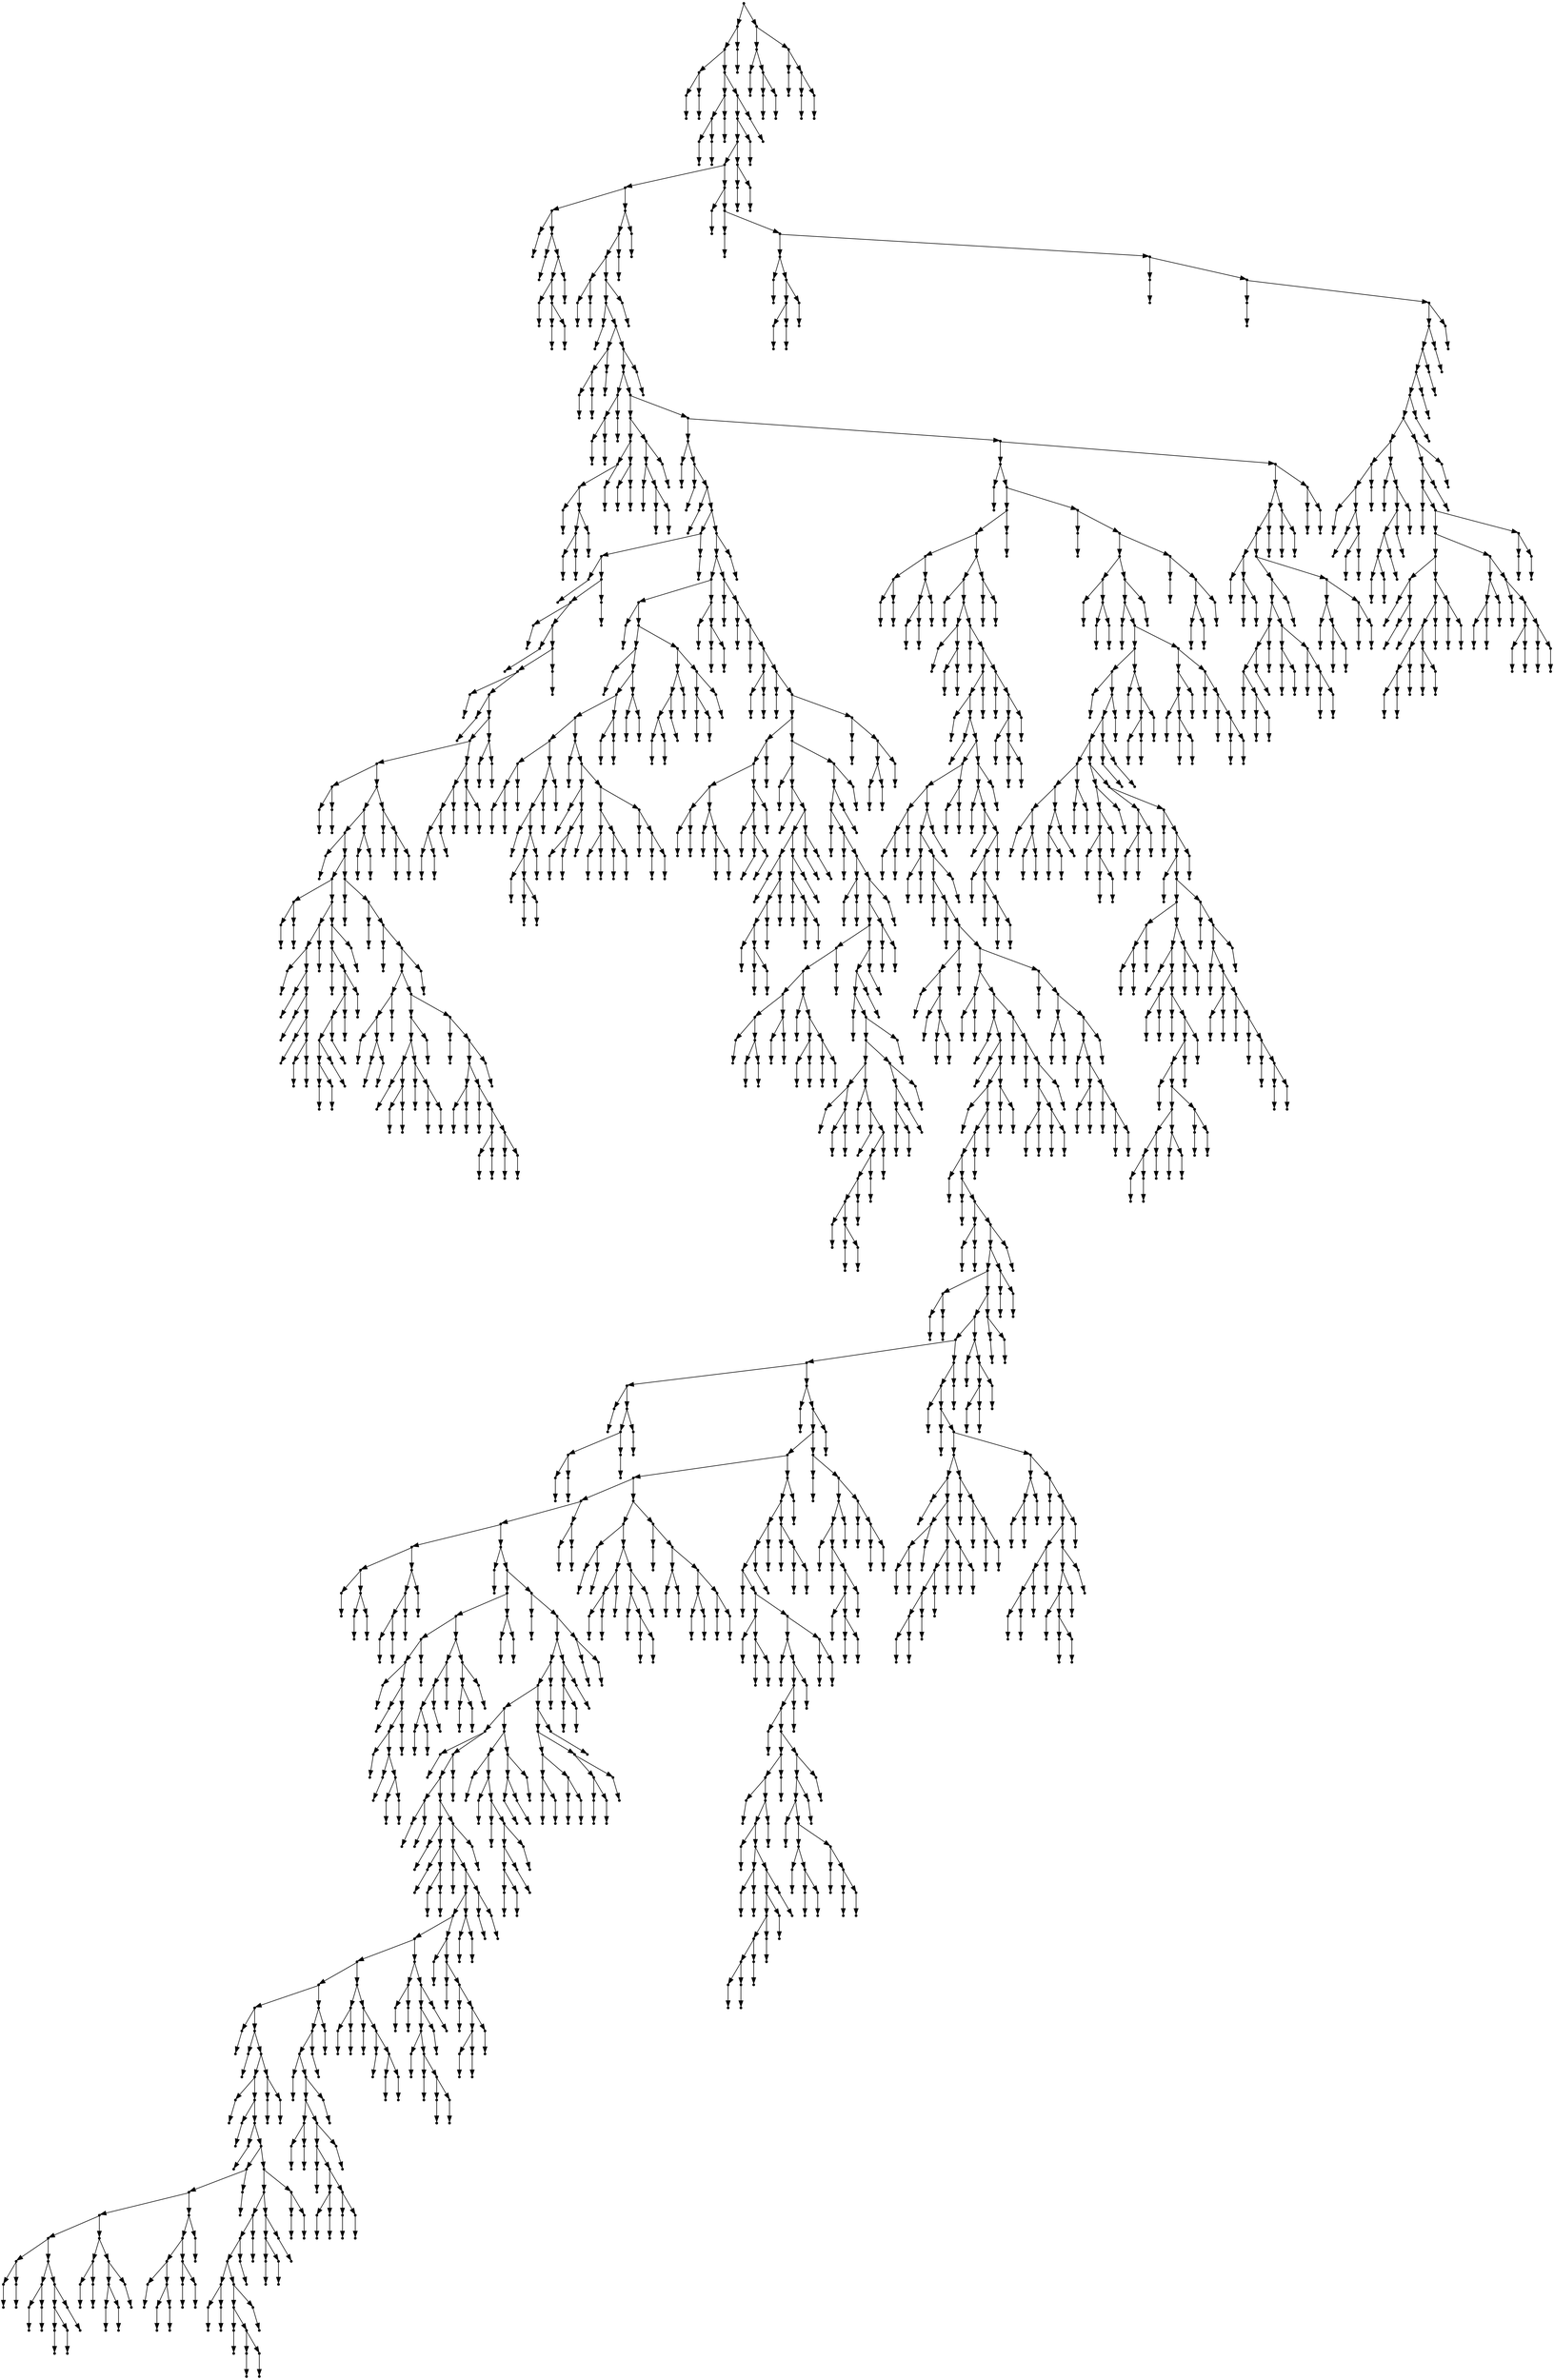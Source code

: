 digraph {
  2095 [shape=point];
  2077 [shape=point];
  2074 [shape=point];
  4 [shape=point];
  1 [shape=point];
  0 [shape=point];
  3 [shape=point];
  2 [shape=point];
  2073 [shape=point];
  12 [shape=point];
  9 [shape=point];
  6 [shape=point];
  5 [shape=point];
  8 [shape=point];
  7 [shape=point];
  11 [shape=point];
  10 [shape=point];
  2072 [shape=point];
  2069 [shape=point];
  2066 [shape=point];
  2060 [shape=point];
  1916 [shape=point];
  29 [shape=point];
  14 [shape=point];
  13 [shape=point];
  28 [shape=point];
  16 [shape=point];
  15 [shape=point];
  27 [shape=point];
  24 [shape=point];
  18 [shape=point];
  17 [shape=point];
  23 [shape=point];
  20 [shape=point];
  19 [shape=point];
  22 [shape=point];
  21 [shape=point];
  26 [shape=point];
  25 [shape=point];
  1915 [shape=point];
  1912 [shape=point];
  1909 [shape=point];
  34 [shape=point];
  31 [shape=point];
  30 [shape=point];
  33 [shape=point];
  32 [shape=point];
  1908 [shape=point];
  1905 [shape=point];
  36 [shape=point];
  35 [shape=point];
  1904 [shape=point];
  44 [shape=point];
  41 [shape=point];
  38 [shape=point];
  37 [shape=point];
  40 [shape=point];
  39 [shape=point];
  43 [shape=point];
  42 [shape=point];
  1903 [shape=point];
  1900 [shape=point];
  52 [shape=point];
  49 [shape=point];
  46 [shape=point];
  45 [shape=point];
  48 [shape=point];
  47 [shape=point];
  51 [shape=point];
  50 [shape=point];
  1899 [shape=point];
  84 [shape=point];
  72 [shape=point];
  66 [shape=point];
  63 [shape=point];
  54 [shape=point];
  53 [shape=point];
  62 [shape=point];
  59 [shape=point];
  56 [shape=point];
  55 [shape=point];
  58 [shape=point];
  57 [shape=point];
  61 [shape=point];
  60 [shape=point];
  65 [shape=point];
  64 [shape=point];
  71 [shape=point];
  68 [shape=point];
  67 [shape=point];
  70 [shape=point];
  69 [shape=point];
  83 [shape=point];
  80 [shape=point];
  74 [shape=point];
  73 [shape=point];
  79 [shape=point];
  76 [shape=point];
  75 [shape=point];
  78 [shape=point];
  77 [shape=point];
  82 [shape=point];
  81 [shape=point];
  1898 [shape=point];
  623 [shape=point];
  86 [shape=point];
  85 [shape=point];
  622 [shape=point];
  88 [shape=point];
  87 [shape=point];
  621 [shape=point];
  90 [shape=point];
  89 [shape=point];
  620 [shape=point];
  284 [shape=point];
  281 [shape=point];
  92 [shape=point];
  91 [shape=point];
  280 [shape=point];
  277 [shape=point];
  94 [shape=point];
  93 [shape=point];
  276 [shape=point];
  96 [shape=point];
  95 [shape=point];
  275 [shape=point];
  272 [shape=point];
  98 [shape=point];
  97 [shape=point];
  271 [shape=point];
  100 [shape=point];
  99 [shape=point];
  270 [shape=point];
  264 [shape=point];
  246 [shape=point];
  105 [shape=point];
  102 [shape=point];
  101 [shape=point];
  104 [shape=point];
  103 [shape=point];
  245 [shape=point];
  236 [shape=point];
  230 [shape=point];
  107 [shape=point];
  106 [shape=point];
  229 [shape=point];
  157 [shape=point];
  112 [shape=point];
  109 [shape=point];
  108 [shape=point];
  111 [shape=point];
  110 [shape=point];
  156 [shape=point];
  132 [shape=point];
  129 [shape=point];
  114 [shape=point];
  113 [shape=point];
  128 [shape=point];
  116 [shape=point];
  115 [shape=point];
  127 [shape=point];
  118 [shape=point];
  117 [shape=point];
  126 [shape=point];
  120 [shape=point];
  119 [shape=point];
  125 [shape=point];
  122 [shape=point];
  121 [shape=point];
  124 [shape=point];
  123 [shape=point];
  131 [shape=point];
  130 [shape=point];
  155 [shape=point];
  152 [shape=point];
  134 [shape=point];
  133 [shape=point];
  151 [shape=point];
  148 [shape=point];
  145 [shape=point];
  142 [shape=point];
  139 [shape=point];
  136 [shape=point];
  135 [shape=point];
  138 [shape=point];
  137 [shape=point];
  141 [shape=point];
  140 [shape=point];
  144 [shape=point];
  143 [shape=point];
  147 [shape=point];
  146 [shape=point];
  150 [shape=point];
  149 [shape=point];
  154 [shape=point];
  153 [shape=point];
  228 [shape=point];
  159 [shape=point];
  158 [shape=point];
  227 [shape=point];
  161 [shape=point];
  160 [shape=point];
  226 [shape=point];
  163 [shape=point];
  162 [shape=point];
  225 [shape=point];
  222 [shape=point];
  174 [shape=point];
  171 [shape=point];
  165 [shape=point];
  164 [shape=point];
  170 [shape=point];
  167 [shape=point];
  166 [shape=point];
  169 [shape=point];
  168 [shape=point];
  173 [shape=point];
  172 [shape=point];
  221 [shape=point];
  194 [shape=point];
  191 [shape=point];
  182 [shape=point];
  176 [shape=point];
  175 [shape=point];
  181 [shape=point];
  178 [shape=point];
  177 [shape=point];
  180 [shape=point];
  179 [shape=point];
  190 [shape=point];
  184 [shape=point];
  183 [shape=point];
  189 [shape=point];
  186 [shape=point];
  185 [shape=point];
  188 [shape=point];
  187 [shape=point];
  193 [shape=point];
  192 [shape=point];
  220 [shape=point];
  196 [shape=point];
  195 [shape=point];
  219 [shape=point];
  216 [shape=point];
  201 [shape=point];
  198 [shape=point];
  197 [shape=point];
  200 [shape=point];
  199 [shape=point];
  215 [shape=point];
  203 [shape=point];
  202 [shape=point];
  214 [shape=point];
  208 [shape=point];
  205 [shape=point];
  204 [shape=point];
  207 [shape=point];
  206 [shape=point];
  213 [shape=point];
  210 [shape=point];
  209 [shape=point];
  212 [shape=point];
  211 [shape=point];
  218 [shape=point];
  217 [shape=point];
  224 [shape=point];
  223 [shape=point];
  235 [shape=point];
  232 [shape=point];
  231 [shape=point];
  234 [shape=point];
  233 [shape=point];
  244 [shape=point];
  238 [shape=point];
  237 [shape=point];
  243 [shape=point];
  240 [shape=point];
  239 [shape=point];
  242 [shape=point];
  241 [shape=point];
  263 [shape=point];
  257 [shape=point];
  254 [shape=point];
  251 [shape=point];
  248 [shape=point];
  247 [shape=point];
  250 [shape=point];
  249 [shape=point];
  253 [shape=point];
  252 [shape=point];
  256 [shape=point];
  255 [shape=point];
  262 [shape=point];
  259 [shape=point];
  258 [shape=point];
  261 [shape=point];
  260 [shape=point];
  269 [shape=point];
  266 [shape=point];
  265 [shape=point];
  268 [shape=point];
  267 [shape=point];
  274 [shape=point];
  273 [shape=point];
  279 [shape=point];
  278 [shape=point];
  283 [shape=point];
  282 [shape=point];
  619 [shape=point];
  616 [shape=point];
  397 [shape=point];
  388 [shape=point];
  286 [shape=point];
  285 [shape=point];
  387 [shape=point];
  366 [shape=point];
  288 [shape=point];
  287 [shape=point];
  365 [shape=point];
  359 [shape=point];
  353 [shape=point];
  317 [shape=point];
  296 [shape=point];
  293 [shape=point];
  290 [shape=point];
  289 [shape=point];
  292 [shape=point];
  291 [shape=point];
  295 [shape=point];
  294 [shape=point];
  316 [shape=point];
  313 [shape=point];
  310 [shape=point];
  298 [shape=point];
  297 [shape=point];
  309 [shape=point];
  306 [shape=point];
  300 [shape=point];
  299 [shape=point];
  305 [shape=point];
  302 [shape=point];
  301 [shape=point];
  304 [shape=point];
  303 [shape=point];
  308 [shape=point];
  307 [shape=point];
  312 [shape=point];
  311 [shape=point];
  315 [shape=point];
  314 [shape=point];
  352 [shape=point];
  319 [shape=point];
  318 [shape=point];
  351 [shape=point];
  330 [shape=point];
  321 [shape=point];
  320 [shape=point];
  329 [shape=point];
  326 [shape=point];
  323 [shape=point];
  322 [shape=point];
  325 [shape=point];
  324 [shape=point];
  328 [shape=point];
  327 [shape=point];
  350 [shape=point];
  341 [shape=point];
  335 [shape=point];
  332 [shape=point];
  331 [shape=point];
  334 [shape=point];
  333 [shape=point];
  340 [shape=point];
  337 [shape=point];
  336 [shape=point];
  339 [shape=point];
  338 [shape=point];
  349 [shape=point];
  343 [shape=point];
  342 [shape=point];
  348 [shape=point];
  345 [shape=point];
  344 [shape=point];
  347 [shape=point];
  346 [shape=point];
  358 [shape=point];
  355 [shape=point];
  354 [shape=point];
  357 [shape=point];
  356 [shape=point];
  364 [shape=point];
  361 [shape=point];
  360 [shape=point];
  363 [shape=point];
  362 [shape=point];
  386 [shape=point];
  377 [shape=point];
  374 [shape=point];
  371 [shape=point];
  368 [shape=point];
  367 [shape=point];
  370 [shape=point];
  369 [shape=point];
  373 [shape=point];
  372 [shape=point];
  376 [shape=point];
  375 [shape=point];
  385 [shape=point];
  382 [shape=point];
  379 [shape=point];
  378 [shape=point];
  381 [shape=point];
  380 [shape=point];
  384 [shape=point];
  383 [shape=point];
  396 [shape=point];
  390 [shape=point];
  389 [shape=point];
  395 [shape=point];
  392 [shape=point];
  391 [shape=point];
  394 [shape=point];
  393 [shape=point];
  615 [shape=point];
  399 [shape=point];
  398 [shape=point];
  614 [shape=point];
  401 [shape=point];
  400 [shape=point];
  613 [shape=point];
  403 [shape=point];
  402 [shape=point];
  612 [shape=point];
  408 [shape=point];
  405 [shape=point];
  404 [shape=point];
  407 [shape=point];
  406 [shape=point];
  611 [shape=point];
  410 [shape=point];
  409 [shape=point];
  610 [shape=point];
  598 [shape=point];
  439 [shape=point];
  436 [shape=point];
  424 [shape=point];
  415 [shape=point];
  412 [shape=point];
  411 [shape=point];
  414 [shape=point];
  413 [shape=point];
  423 [shape=point];
  417 [shape=point];
  416 [shape=point];
  422 [shape=point];
  419 [shape=point];
  418 [shape=point];
  421 [shape=point];
  420 [shape=point];
  435 [shape=point];
  432 [shape=point];
  426 [shape=point];
  425 [shape=point];
  431 [shape=point];
  428 [shape=point];
  427 [shape=point];
  430 [shape=point];
  429 [shape=point];
  434 [shape=point];
  433 [shape=point];
  438 [shape=point];
  437 [shape=point];
  597 [shape=point];
  480 [shape=point];
  441 [shape=point];
  440 [shape=point];
  479 [shape=point];
  443 [shape=point];
  442 [shape=point];
  478 [shape=point];
  472 [shape=point];
  460 [shape=point];
  445 [shape=point];
  444 [shape=point];
  459 [shape=point];
  456 [shape=point];
  453 [shape=point];
  447 [shape=point];
  446 [shape=point];
  452 [shape=point];
  449 [shape=point];
  448 [shape=point];
  451 [shape=point];
  450 [shape=point];
  455 [shape=point];
  454 [shape=point];
  458 [shape=point];
  457 [shape=point];
  471 [shape=point];
  468 [shape=point];
  462 [shape=point];
  461 [shape=point];
  467 [shape=point];
  464 [shape=point];
  463 [shape=point];
  466 [shape=point];
  465 [shape=point];
  470 [shape=point];
  469 [shape=point];
  477 [shape=point];
  474 [shape=point];
  473 [shape=point];
  476 [shape=point];
  475 [shape=point];
  596 [shape=point];
  593 [shape=point];
  590 [shape=point];
  482 [shape=point];
  481 [shape=point];
  589 [shape=point];
  484 [shape=point];
  483 [shape=point];
  588 [shape=point];
  489 [shape=point];
  486 [shape=point];
  485 [shape=point];
  488 [shape=point];
  487 [shape=point];
  587 [shape=point];
  584 [shape=point];
  578 [shape=point];
  521 [shape=point];
  518 [shape=point];
  503 [shape=point];
  497 [shape=point];
  491 [shape=point];
  490 [shape=point];
  496 [shape=point];
  493 [shape=point];
  492 [shape=point];
  495 [shape=point];
  494 [shape=point];
  502 [shape=point];
  499 [shape=point];
  498 [shape=point];
  501 [shape=point];
  500 [shape=point];
  517 [shape=point];
  505 [shape=point];
  504 [shape=point];
  516 [shape=point];
  510 [shape=point];
  507 [shape=point];
  506 [shape=point];
  509 [shape=point];
  508 [shape=point];
  515 [shape=point];
  512 [shape=point];
  511 [shape=point];
  514 [shape=point];
  513 [shape=point];
  520 [shape=point];
  519 [shape=point];
  577 [shape=point];
  574 [shape=point];
  571 [shape=point];
  523 [shape=point];
  522 [shape=point];
  570 [shape=point];
  567 [shape=point];
  555 [shape=point];
  531 [shape=point];
  525 [shape=point];
  524 [shape=point];
  530 [shape=point];
  527 [shape=point];
  526 [shape=point];
  529 [shape=point];
  528 [shape=point];
  554 [shape=point];
  533 [shape=point];
  532 [shape=point];
  553 [shape=point];
  535 [shape=point];
  534 [shape=point];
  552 [shape=point];
  549 [shape=point];
  546 [shape=point];
  543 [shape=point];
  537 [shape=point];
  536 [shape=point];
  542 [shape=point];
  539 [shape=point];
  538 [shape=point];
  541 [shape=point];
  540 [shape=point];
  545 [shape=point];
  544 [shape=point];
  548 [shape=point];
  547 [shape=point];
  551 [shape=point];
  550 [shape=point];
  566 [shape=point];
  563 [shape=point];
  560 [shape=point];
  557 [shape=point];
  556 [shape=point];
  559 [shape=point];
  558 [shape=point];
  562 [shape=point];
  561 [shape=point];
  565 [shape=point];
  564 [shape=point];
  569 [shape=point];
  568 [shape=point];
  573 [shape=point];
  572 [shape=point];
  576 [shape=point];
  575 [shape=point];
  583 [shape=point];
  580 [shape=point];
  579 [shape=point];
  582 [shape=point];
  581 [shape=point];
  586 [shape=point];
  585 [shape=point];
  592 [shape=point];
  591 [shape=point];
  595 [shape=point];
  594 [shape=point];
  609 [shape=point];
  600 [shape=point];
  599 [shape=point];
  608 [shape=point];
  605 [shape=point];
  602 [shape=point];
  601 [shape=point];
  604 [shape=point];
  603 [shape=point];
  607 [shape=point];
  606 [shape=point];
  618 [shape=point];
  617 [shape=point];
  1897 [shape=point];
  1825 [shape=point];
  625 [shape=point];
  624 [shape=point];
  1824 [shape=point];
  1602 [shape=point];
  1599 [shape=point];
  639 [shape=point];
  630 [shape=point];
  627 [shape=point];
  626 [shape=point];
  629 [shape=point];
  628 [shape=point];
  638 [shape=point];
  635 [shape=point];
  632 [shape=point];
  631 [shape=point];
  634 [shape=point];
  633 [shape=point];
  637 [shape=point];
  636 [shape=point];
  1598 [shape=point];
  1592 [shape=point];
  641 [shape=point];
  640 [shape=point];
  1591 [shape=point];
  649 [shape=point];
  643 [shape=point];
  642 [shape=point];
  648 [shape=point];
  645 [shape=point];
  644 [shape=point];
  647 [shape=point];
  646 [shape=point];
  1590 [shape=point];
  651 [shape=point];
  650 [shape=point];
  1589 [shape=point];
  1574 [shape=point];
  1571 [shape=point];
  653 [shape=point];
  652 [shape=point];
  1570 [shape=point];
  655 [shape=point];
  654 [shape=point];
  1569 [shape=point];
  1545 [shape=point];
  1539 [shape=point];
  663 [shape=point];
  660 [shape=point];
  657 [shape=point];
  656 [shape=point];
  659 [shape=point];
  658 [shape=point];
  662 [shape=point];
  661 [shape=point];
  1538 [shape=point];
  1535 [shape=point];
  668 [shape=point];
  665 [shape=point];
  664 [shape=point];
  667 [shape=point];
  666 [shape=point];
  1534 [shape=point];
  1531 [shape=point];
  670 [shape=point];
  669 [shape=point];
  1530 [shape=point];
  672 [shape=point];
  671 [shape=point];
  1529 [shape=point];
  686 [shape=point];
  683 [shape=point];
  674 [shape=point];
  673 [shape=point];
  682 [shape=point];
  676 [shape=point];
  675 [shape=point];
  681 [shape=point];
  678 [shape=point];
  677 [shape=point];
  680 [shape=point];
  679 [shape=point];
  685 [shape=point];
  684 [shape=point];
  1528 [shape=point];
  1498 [shape=point];
  691 [shape=point];
  688 [shape=point];
  687 [shape=point];
  690 [shape=point];
  689 [shape=point];
  1497 [shape=point];
  1476 [shape=point];
  693 [shape=point];
  692 [shape=point];
  1475 [shape=point];
  695 [shape=point];
  694 [shape=point];
  1474 [shape=point];
  1468 [shape=point];
  697 [shape=point];
  696 [shape=point];
  1467 [shape=point];
  1464 [shape=point];
  1461 [shape=point];
  699 [shape=point];
  698 [shape=point];
  1460 [shape=point];
  701 [shape=point];
  700 [shape=point];
  1459 [shape=point];
  706 [shape=point];
  703 [shape=point];
  702 [shape=point];
  705 [shape=point];
  704 [shape=point];
  1458 [shape=point];
  1455 [shape=point];
  1449 [shape=point];
  711 [shape=point];
  708 [shape=point];
  707 [shape=point];
  710 [shape=point];
  709 [shape=point];
  1448 [shape=point];
  1442 [shape=point];
  1430 [shape=point];
  1334 [shape=point];
  725 [shape=point];
  713 [shape=point];
  712 [shape=point];
  724 [shape=point];
  721 [shape=point];
  718 [shape=point];
  715 [shape=point];
  714 [shape=point];
  717 [shape=point];
  716 [shape=point];
  720 [shape=point];
  719 [shape=point];
  723 [shape=point];
  722 [shape=point];
  1333 [shape=point];
  727 [shape=point];
  726 [shape=point];
  1332 [shape=point];
  1329 [shape=point];
  1296 [shape=point];
  1185 [shape=point];
  1137 [shape=point];
  1131 [shape=point];
  747 [shape=point];
  735 [shape=point];
  729 [shape=point];
  728 [shape=point];
  734 [shape=point];
  731 [shape=point];
  730 [shape=point];
  733 [shape=point];
  732 [shape=point];
  746 [shape=point];
  743 [shape=point];
  740 [shape=point];
  737 [shape=point];
  736 [shape=point];
  739 [shape=point];
  738 [shape=point];
  742 [shape=point];
  741 [shape=point];
  745 [shape=point];
  744 [shape=point];
  1130 [shape=point];
  749 [shape=point];
  748 [shape=point];
  1129 [shape=point];
  799 [shape=point];
  793 [shape=point];
  772 [shape=point];
  769 [shape=point];
  751 [shape=point];
  750 [shape=point];
  768 [shape=point];
  753 [shape=point];
  752 [shape=point];
  767 [shape=point];
  764 [shape=point];
  755 [shape=point];
  754 [shape=point];
  763 [shape=point];
  757 [shape=point];
  756 [shape=point];
  762 [shape=point];
  759 [shape=point];
  758 [shape=point];
  761 [shape=point];
  760 [shape=point];
  766 [shape=point];
  765 [shape=point];
  771 [shape=point];
  770 [shape=point];
  792 [shape=point];
  783 [shape=point];
  780 [shape=point];
  777 [shape=point];
  774 [shape=point];
  773 [shape=point];
  776 [shape=point];
  775 [shape=point];
  779 [shape=point];
  778 [shape=point];
  782 [shape=point];
  781 [shape=point];
  791 [shape=point];
  788 [shape=point];
  785 [shape=point];
  784 [shape=point];
  787 [shape=point];
  786 [shape=point];
  790 [shape=point];
  789 [shape=point];
  798 [shape=point];
  795 [shape=point];
  794 [shape=point];
  797 [shape=point];
  796 [shape=point];
  1128 [shape=point];
  801 [shape=point];
  800 [shape=point];
  1127 [shape=point];
  1121 [shape=point];
  1112 [shape=point];
  1109 [shape=point];
  1085 [shape=point];
  1055 [shape=point];
  803 [shape=point];
  802 [shape=point];
  1054 [shape=point];
  1051 [shape=point];
  808 [shape=point];
  805 [shape=point];
  804 [shape=point];
  807 [shape=point];
  806 [shape=point];
  1050 [shape=point];
  819 [shape=point];
  810 [shape=point];
  809 [shape=point];
  818 [shape=point];
  812 [shape=point];
  811 [shape=point];
  817 [shape=point];
  814 [shape=point];
  813 [shape=point];
  816 [shape=point];
  815 [shape=point];
  1049 [shape=point];
  1046 [shape=point];
  821 [shape=point];
  820 [shape=point];
  1045 [shape=point];
  1039 [shape=point];
  1033 [shape=point];
  1015 [shape=point];
  991 [shape=point];
  973 [shape=point];
  937 [shape=point];
  823 [shape=point];
  822 [shape=point];
  936 [shape=point];
  825 [shape=point];
  824 [shape=point];
  935 [shape=point];
  929 [shape=point];
  827 [shape=point];
  826 [shape=point];
  928 [shape=point];
  829 [shape=point];
  828 [shape=point];
  927 [shape=point];
  831 [shape=point];
  830 [shape=point];
  926 [shape=point];
  887 [shape=point];
  884 [shape=point];
  866 [shape=point];
  851 [shape=point];
  836 [shape=point];
  833 [shape=point];
  832 [shape=point];
  835 [shape=point];
  834 [shape=point];
  850 [shape=point];
  841 [shape=point];
  838 [shape=point];
  837 [shape=point];
  840 [shape=point];
  839 [shape=point];
  849 [shape=point];
  846 [shape=point];
  843 [shape=point];
  842 [shape=point];
  845 [shape=point];
  844 [shape=point];
  848 [shape=point];
  847 [shape=point];
  865 [shape=point];
  856 [shape=point];
  853 [shape=point];
  852 [shape=point];
  855 [shape=point];
  854 [shape=point];
  864 [shape=point];
  861 [shape=point];
  858 [shape=point];
  857 [shape=point];
  860 [shape=point];
  859 [shape=point];
  863 [shape=point];
  862 [shape=point];
  883 [shape=point];
  880 [shape=point];
  874 [shape=point];
  868 [shape=point];
  867 [shape=point];
  873 [shape=point];
  870 [shape=point];
  869 [shape=point];
  872 [shape=point];
  871 [shape=point];
  879 [shape=point];
  876 [shape=point];
  875 [shape=point];
  878 [shape=point];
  877 [shape=point];
  882 [shape=point];
  881 [shape=point];
  886 [shape=point];
  885 [shape=point];
  925 [shape=point];
  919 [shape=point];
  910 [shape=point];
  907 [shape=point];
  904 [shape=point];
  892 [shape=point];
  889 [shape=point];
  888 [shape=point];
  891 [shape=point];
  890 [shape=point];
  903 [shape=point];
  900 [shape=point];
  894 [shape=point];
  893 [shape=point];
  899 [shape=point];
  896 [shape=point];
  895 [shape=point];
  898 [shape=point];
  897 [shape=point];
  902 [shape=point];
  901 [shape=point];
  906 [shape=point];
  905 [shape=point];
  909 [shape=point];
  908 [shape=point];
  918 [shape=point];
  915 [shape=point];
  912 [shape=point];
  911 [shape=point];
  914 [shape=point];
  913 [shape=point];
  917 [shape=point];
  916 [shape=point];
  924 [shape=point];
  921 [shape=point];
  920 [shape=point];
  923 [shape=point];
  922 [shape=point];
  934 [shape=point];
  931 [shape=point];
  930 [shape=point];
  933 [shape=point];
  932 [shape=point];
  972 [shape=point];
  969 [shape=point];
  966 [shape=point];
  939 [shape=point];
  938 [shape=point];
  965 [shape=point];
  962 [shape=point];
  944 [shape=point];
  941 [shape=point];
  940 [shape=point];
  943 [shape=point];
  942 [shape=point];
  961 [shape=point];
  958 [shape=point];
  946 [shape=point];
  945 [shape=point];
  957 [shape=point];
  951 [shape=point];
  948 [shape=point];
  947 [shape=point];
  950 [shape=point];
  949 [shape=point];
  956 [shape=point];
  953 [shape=point];
  952 [shape=point];
  955 [shape=point];
  954 [shape=point];
  960 [shape=point];
  959 [shape=point];
  964 [shape=point];
  963 [shape=point];
  968 [shape=point];
  967 [shape=point];
  971 [shape=point];
  970 [shape=point];
  990 [shape=point];
  978 [shape=point];
  975 [shape=point];
  974 [shape=point];
  977 [shape=point];
  976 [shape=point];
  989 [shape=point];
  980 [shape=point];
  979 [shape=point];
  988 [shape=point];
  982 [shape=point];
  981 [shape=point];
  987 [shape=point];
  984 [shape=point];
  983 [shape=point];
  986 [shape=point];
  985 [shape=point];
  1014 [shape=point];
  996 [shape=point];
  993 [shape=point];
  992 [shape=point];
  995 [shape=point];
  994 [shape=point];
  1013 [shape=point];
  1010 [shape=point];
  1007 [shape=point];
  998 [shape=point];
  997 [shape=point];
  1006 [shape=point];
  1000 [shape=point];
  999 [shape=point];
  1005 [shape=point];
  1002 [shape=point];
  1001 [shape=point];
  1004 [shape=point];
  1003 [shape=point];
  1009 [shape=point];
  1008 [shape=point];
  1012 [shape=point];
  1011 [shape=point];
  1032 [shape=point];
  1017 [shape=point];
  1016 [shape=point];
  1031 [shape=point];
  1019 [shape=point];
  1018 [shape=point];
  1030 [shape=point];
  1021 [shape=point];
  1020 [shape=point];
  1029 [shape=point];
  1026 [shape=point];
  1023 [shape=point];
  1022 [shape=point];
  1025 [shape=point];
  1024 [shape=point];
  1028 [shape=point];
  1027 [shape=point];
  1038 [shape=point];
  1035 [shape=point];
  1034 [shape=point];
  1037 [shape=point];
  1036 [shape=point];
  1044 [shape=point];
  1041 [shape=point];
  1040 [shape=point];
  1043 [shape=point];
  1042 [shape=point];
  1048 [shape=point];
  1047 [shape=point];
  1053 [shape=point];
  1052 [shape=point];
  1084 [shape=point];
  1075 [shape=point];
  1057 [shape=point];
  1056 [shape=point];
  1074 [shape=point];
  1059 [shape=point];
  1058 [shape=point];
  1073 [shape=point];
  1061 [shape=point];
  1060 [shape=point];
  1072 [shape=point];
  1069 [shape=point];
  1066 [shape=point];
  1063 [shape=point];
  1062 [shape=point];
  1065 [shape=point];
  1064 [shape=point];
  1068 [shape=point];
  1067 [shape=point];
  1071 [shape=point];
  1070 [shape=point];
  1083 [shape=point];
  1080 [shape=point];
  1077 [shape=point];
  1076 [shape=point];
  1079 [shape=point];
  1078 [shape=point];
  1082 [shape=point];
  1081 [shape=point];
  1108 [shape=point];
  1105 [shape=point];
  1096 [shape=point];
  1090 [shape=point];
  1087 [shape=point];
  1086 [shape=point];
  1089 [shape=point];
  1088 [shape=point];
  1095 [shape=point];
  1092 [shape=point];
  1091 [shape=point];
  1094 [shape=point];
  1093 [shape=point];
  1104 [shape=point];
  1101 [shape=point];
  1098 [shape=point];
  1097 [shape=point];
  1100 [shape=point];
  1099 [shape=point];
  1103 [shape=point];
  1102 [shape=point];
  1107 [shape=point];
  1106 [shape=point];
  1111 [shape=point];
  1110 [shape=point];
  1120 [shape=point];
  1117 [shape=point];
  1114 [shape=point];
  1113 [shape=point];
  1116 [shape=point];
  1115 [shape=point];
  1119 [shape=point];
  1118 [shape=point];
  1126 [shape=point];
  1123 [shape=point];
  1122 [shape=point];
  1125 [shape=point];
  1124 [shape=point];
  1136 [shape=point];
  1133 [shape=point];
  1132 [shape=point];
  1135 [shape=point];
  1134 [shape=point];
  1184 [shape=point];
  1163 [shape=point];
  1142 [shape=point];
  1139 [shape=point];
  1138 [shape=point];
  1141 [shape=point];
  1140 [shape=point];
  1162 [shape=point];
  1150 [shape=point];
  1147 [shape=point];
  1144 [shape=point];
  1143 [shape=point];
  1146 [shape=point];
  1145 [shape=point];
  1149 [shape=point];
  1148 [shape=point];
  1161 [shape=point];
  1158 [shape=point];
  1152 [shape=point];
  1151 [shape=point];
  1157 [shape=point];
  1154 [shape=point];
  1153 [shape=point];
  1156 [shape=point];
  1155 [shape=point];
  1160 [shape=point];
  1159 [shape=point];
  1183 [shape=point];
  1165 [shape=point];
  1164 [shape=point];
  1182 [shape=point];
  1170 [shape=point];
  1167 [shape=point];
  1166 [shape=point];
  1169 [shape=point];
  1168 [shape=point];
  1181 [shape=point];
  1175 [shape=point];
  1172 [shape=point];
  1171 [shape=point];
  1174 [shape=point];
  1173 [shape=point];
  1180 [shape=point];
  1177 [shape=point];
  1176 [shape=point];
  1179 [shape=point];
  1178 [shape=point];
  1295 [shape=point];
  1292 [shape=point];
  1283 [shape=point];
  1280 [shape=point];
  1277 [shape=point];
  1187 [shape=point];
  1186 [shape=point];
  1276 [shape=point];
  1195 [shape=point];
  1189 [shape=point];
  1188 [shape=point];
  1194 [shape=point];
  1191 [shape=point];
  1190 [shape=point];
  1193 [shape=point];
  1192 [shape=point];
  1275 [shape=point];
  1269 [shape=point];
  1197 [shape=point];
  1196 [shape=point];
  1268 [shape=point];
  1265 [shape=point];
  1262 [shape=point];
  1199 [shape=point];
  1198 [shape=point];
  1261 [shape=point];
  1234 [shape=point];
  1231 [shape=point];
  1201 [shape=point];
  1200 [shape=point];
  1230 [shape=point];
  1227 [shape=point];
  1203 [shape=point];
  1202 [shape=point];
  1226 [shape=point];
  1208 [shape=point];
  1205 [shape=point];
  1204 [shape=point];
  1207 [shape=point];
  1206 [shape=point];
  1225 [shape=point];
  1222 [shape=point];
  1219 [shape=point];
  1216 [shape=point];
  1213 [shape=point];
  1210 [shape=point];
  1209 [shape=point];
  1212 [shape=point];
  1211 [shape=point];
  1215 [shape=point];
  1214 [shape=point];
  1218 [shape=point];
  1217 [shape=point];
  1221 [shape=point];
  1220 [shape=point];
  1224 [shape=point];
  1223 [shape=point];
  1229 [shape=point];
  1228 [shape=point];
  1233 [shape=point];
  1232 [shape=point];
  1260 [shape=point];
  1257 [shape=point];
  1254 [shape=point];
  1236 [shape=point];
  1235 [shape=point];
  1253 [shape=point];
  1244 [shape=point];
  1238 [shape=point];
  1237 [shape=point];
  1243 [shape=point];
  1240 [shape=point];
  1239 [shape=point];
  1242 [shape=point];
  1241 [shape=point];
  1252 [shape=point];
  1246 [shape=point];
  1245 [shape=point];
  1251 [shape=point];
  1248 [shape=point];
  1247 [shape=point];
  1250 [shape=point];
  1249 [shape=point];
  1256 [shape=point];
  1255 [shape=point];
  1259 [shape=point];
  1258 [shape=point];
  1264 [shape=point];
  1263 [shape=point];
  1267 [shape=point];
  1266 [shape=point];
  1274 [shape=point];
  1271 [shape=point];
  1270 [shape=point];
  1273 [shape=point];
  1272 [shape=point];
  1279 [shape=point];
  1278 [shape=point];
  1282 [shape=point];
  1281 [shape=point];
  1291 [shape=point];
  1285 [shape=point];
  1284 [shape=point];
  1290 [shape=point];
  1287 [shape=point];
  1286 [shape=point];
  1289 [shape=point];
  1288 [shape=point];
  1294 [shape=point];
  1293 [shape=point];
  1328 [shape=point];
  1298 [shape=point];
  1297 [shape=point];
  1327 [shape=point];
  1318 [shape=point];
  1315 [shape=point];
  1300 [shape=point];
  1299 [shape=point];
  1314 [shape=point];
  1302 [shape=point];
  1301 [shape=point];
  1313 [shape=point];
  1310 [shape=point];
  1304 [shape=point];
  1303 [shape=point];
  1309 [shape=point];
  1306 [shape=point];
  1305 [shape=point];
  1308 [shape=point];
  1307 [shape=point];
  1312 [shape=point];
  1311 [shape=point];
  1317 [shape=point];
  1316 [shape=point];
  1326 [shape=point];
  1320 [shape=point];
  1319 [shape=point];
  1325 [shape=point];
  1322 [shape=point];
  1321 [shape=point];
  1324 [shape=point];
  1323 [shape=point];
  1331 [shape=point];
  1330 [shape=point];
  1429 [shape=point];
  1426 [shape=point];
  1336 [shape=point];
  1335 [shape=point];
  1425 [shape=point];
  1338 [shape=point];
  1337 [shape=point];
  1424 [shape=point];
  1382 [shape=point];
  1370 [shape=point];
  1340 [shape=point];
  1339 [shape=point];
  1369 [shape=point];
  1348 [shape=point];
  1345 [shape=point];
  1342 [shape=point];
  1341 [shape=point];
  1344 [shape=point];
  1343 [shape=point];
  1347 [shape=point];
  1346 [shape=point];
  1368 [shape=point];
  1362 [shape=point];
  1359 [shape=point];
  1356 [shape=point];
  1353 [shape=point];
  1350 [shape=point];
  1349 [shape=point];
  1352 [shape=point];
  1351 [shape=point];
  1355 [shape=point];
  1354 [shape=point];
  1358 [shape=point];
  1357 [shape=point];
  1361 [shape=point];
  1360 [shape=point];
  1367 [shape=point];
  1364 [shape=point];
  1363 [shape=point];
  1366 [shape=point];
  1365 [shape=point];
  1381 [shape=point];
  1372 [shape=point];
  1371 [shape=point];
  1380 [shape=point];
  1374 [shape=point];
  1373 [shape=point];
  1379 [shape=point];
  1376 [shape=point];
  1375 [shape=point];
  1378 [shape=point];
  1377 [shape=point];
  1423 [shape=point];
  1390 [shape=point];
  1387 [shape=point];
  1384 [shape=point];
  1383 [shape=point];
  1386 [shape=point];
  1385 [shape=point];
  1389 [shape=point];
  1388 [shape=point];
  1422 [shape=point];
  1392 [shape=point];
  1391 [shape=point];
  1421 [shape=point];
  1418 [shape=point];
  1403 [shape=point];
  1400 [shape=point];
  1397 [shape=point];
  1394 [shape=point];
  1393 [shape=point];
  1396 [shape=point];
  1395 [shape=point];
  1399 [shape=point];
  1398 [shape=point];
  1402 [shape=point];
  1401 [shape=point];
  1417 [shape=point];
  1414 [shape=point];
  1411 [shape=point];
  1405 [shape=point];
  1404 [shape=point];
  1410 [shape=point];
  1407 [shape=point];
  1406 [shape=point];
  1409 [shape=point];
  1408 [shape=point];
  1413 [shape=point];
  1412 [shape=point];
  1416 [shape=point];
  1415 [shape=point];
  1420 [shape=point];
  1419 [shape=point];
  1428 [shape=point];
  1427 [shape=point];
  1441 [shape=point];
  1432 [shape=point];
  1431 [shape=point];
  1440 [shape=point];
  1437 [shape=point];
  1434 [shape=point];
  1433 [shape=point];
  1436 [shape=point];
  1435 [shape=point];
  1439 [shape=point];
  1438 [shape=point];
  1447 [shape=point];
  1444 [shape=point];
  1443 [shape=point];
  1446 [shape=point];
  1445 [shape=point];
  1454 [shape=point];
  1451 [shape=point];
  1450 [shape=point];
  1453 [shape=point];
  1452 [shape=point];
  1457 [shape=point];
  1456 [shape=point];
  1463 [shape=point];
  1462 [shape=point];
  1466 [shape=point];
  1465 [shape=point];
  1473 [shape=point];
  1470 [shape=point];
  1469 [shape=point];
  1472 [shape=point];
  1471 [shape=point];
  1496 [shape=point];
  1478 [shape=point];
  1477 [shape=point];
  1495 [shape=point];
  1480 [shape=point];
  1479 [shape=point];
  1494 [shape=point];
  1491 [shape=point];
  1485 [shape=point];
  1482 [shape=point];
  1481 [shape=point];
  1484 [shape=point];
  1483 [shape=point];
  1490 [shape=point];
  1487 [shape=point];
  1486 [shape=point];
  1489 [shape=point];
  1488 [shape=point];
  1493 [shape=point];
  1492 [shape=point];
  1527 [shape=point];
  1500 [shape=point];
  1499 [shape=point];
  1526 [shape=point];
  1505 [shape=point];
  1502 [shape=point];
  1501 [shape=point];
  1504 [shape=point];
  1503 [shape=point];
  1525 [shape=point];
  1522 [shape=point];
  1507 [shape=point];
  1506 [shape=point];
  1521 [shape=point];
  1512 [shape=point];
  1509 [shape=point];
  1508 [shape=point];
  1511 [shape=point];
  1510 [shape=point];
  1520 [shape=point];
  1514 [shape=point];
  1513 [shape=point];
  1519 [shape=point];
  1516 [shape=point];
  1515 [shape=point];
  1518 [shape=point];
  1517 [shape=point];
  1524 [shape=point];
  1523 [shape=point];
  1533 [shape=point];
  1532 [shape=point];
  1537 [shape=point];
  1536 [shape=point];
  1544 [shape=point];
  1541 [shape=point];
  1540 [shape=point];
  1543 [shape=point];
  1542 [shape=point];
  1568 [shape=point];
  1565 [shape=point];
  1547 [shape=point];
  1546 [shape=point];
  1564 [shape=point];
  1549 [shape=point];
  1548 [shape=point];
  1563 [shape=point];
  1560 [shape=point];
  1551 [shape=point];
  1550 [shape=point];
  1559 [shape=point];
  1553 [shape=point];
  1552 [shape=point];
  1558 [shape=point];
  1555 [shape=point];
  1554 [shape=point];
  1557 [shape=point];
  1556 [shape=point];
  1562 [shape=point];
  1561 [shape=point];
  1567 [shape=point];
  1566 [shape=point];
  1573 [shape=point];
  1572 [shape=point];
  1588 [shape=point];
  1576 [shape=point];
  1575 [shape=point];
  1587 [shape=point];
  1584 [shape=point];
  1578 [shape=point];
  1577 [shape=point];
  1583 [shape=point];
  1580 [shape=point];
  1579 [shape=point];
  1582 [shape=point];
  1581 [shape=point];
  1586 [shape=point];
  1585 [shape=point];
  1597 [shape=point];
  1594 [shape=point];
  1593 [shape=point];
  1596 [shape=point];
  1595 [shape=point];
  1601 [shape=point];
  1600 [shape=point];
  1823 [shape=point];
  1604 [shape=point];
  1603 [shape=point];
  1822 [shape=point];
  1810 [shape=point];
  1612 [shape=point];
  1606 [shape=point];
  1605 [shape=point];
  1611 [shape=point];
  1608 [shape=point];
  1607 [shape=point];
  1610 [shape=point];
  1609 [shape=point];
  1809 [shape=point];
  1806 [shape=point];
  1614 [shape=point];
  1613 [shape=point];
  1805 [shape=point];
  1781 [shape=point];
  1769 [shape=point];
  1616 [shape=point];
  1615 [shape=point];
  1768 [shape=point];
  1765 [shape=point];
  1759 [shape=point];
  1639 [shape=point];
  1633 [shape=point];
  1624 [shape=point];
  1618 [shape=point];
  1617 [shape=point];
  1623 [shape=point];
  1620 [shape=point];
  1619 [shape=point];
  1622 [shape=point];
  1621 [shape=point];
  1632 [shape=point];
  1629 [shape=point];
  1626 [shape=point];
  1625 [shape=point];
  1628 [shape=point];
  1627 [shape=point];
  1631 [shape=point];
  1630 [shape=point];
  1638 [shape=point];
  1635 [shape=point];
  1634 [shape=point];
  1637 [shape=point];
  1636 [shape=point];
  1758 [shape=point];
  1653 [shape=point];
  1650 [shape=point];
  1647 [shape=point];
  1641 [shape=point];
  1640 [shape=point];
  1646 [shape=point];
  1643 [shape=point];
  1642 [shape=point];
  1645 [shape=point];
  1644 [shape=point];
  1649 [shape=point];
  1648 [shape=point];
  1652 [shape=point];
  1651 [shape=point];
  1757 [shape=point];
  1661 [shape=point];
  1658 [shape=point];
  1655 [shape=point];
  1654 [shape=point];
  1657 [shape=point];
  1656 [shape=point];
  1660 [shape=point];
  1659 [shape=point];
  1756 [shape=point];
  1663 [shape=point];
  1662 [shape=point];
  1755 [shape=point];
  1752 [shape=point];
  1665 [shape=point];
  1664 [shape=point];
  1751 [shape=point];
  1721 [shape=point];
  1673 [shape=point];
  1670 [shape=point];
  1667 [shape=point];
  1666 [shape=point];
  1669 [shape=point];
  1668 [shape=point];
  1672 [shape=point];
  1671 [shape=point];
  1720 [shape=point];
  1714 [shape=point];
  1675 [shape=point];
  1674 [shape=point];
  1713 [shape=point];
  1680 [shape=point];
  1677 [shape=point];
  1676 [shape=point];
  1679 [shape=point];
  1678 [shape=point];
  1712 [shape=point];
  1682 [shape=point];
  1681 [shape=point];
  1711 [shape=point];
  1708 [shape=point];
  1705 [shape=point];
  1684 [shape=point];
  1683 [shape=point];
  1704 [shape=point];
  1698 [shape=point];
  1692 [shape=point];
  1689 [shape=point];
  1686 [shape=point];
  1685 [shape=point];
  1688 [shape=point];
  1687 [shape=point];
  1691 [shape=point];
  1690 [shape=point];
  1697 [shape=point];
  1694 [shape=point];
  1693 [shape=point];
  1696 [shape=point];
  1695 [shape=point];
  1703 [shape=point];
  1700 [shape=point];
  1699 [shape=point];
  1702 [shape=point];
  1701 [shape=point];
  1707 [shape=point];
  1706 [shape=point];
  1710 [shape=point];
  1709 [shape=point];
  1719 [shape=point];
  1716 [shape=point];
  1715 [shape=point];
  1718 [shape=point];
  1717 [shape=point];
  1750 [shape=point];
  1723 [shape=point];
  1722 [shape=point];
  1749 [shape=point];
  1746 [shape=point];
  1725 [shape=point];
  1724 [shape=point];
  1745 [shape=point];
  1730 [shape=point];
  1727 [shape=point];
  1726 [shape=point];
  1729 [shape=point];
  1728 [shape=point];
  1744 [shape=point];
  1732 [shape=point];
  1731 [shape=point];
  1743 [shape=point];
  1734 [shape=point];
  1733 [shape=point];
  1742 [shape=point];
  1736 [shape=point];
  1735 [shape=point];
  1741 [shape=point];
  1738 [shape=point];
  1737 [shape=point];
  1740 [shape=point];
  1739 [shape=point];
  1748 [shape=point];
  1747 [shape=point];
  1754 [shape=point];
  1753 [shape=point];
  1764 [shape=point];
  1761 [shape=point];
  1760 [shape=point];
  1763 [shape=point];
  1762 [shape=point];
  1767 [shape=point];
  1766 [shape=point];
  1780 [shape=point];
  1771 [shape=point];
  1770 [shape=point];
  1779 [shape=point];
  1776 [shape=point];
  1773 [shape=point];
  1772 [shape=point];
  1775 [shape=point];
  1774 [shape=point];
  1778 [shape=point];
  1777 [shape=point];
  1804 [shape=point];
  1792 [shape=point];
  1789 [shape=point];
  1783 [shape=point];
  1782 [shape=point];
  1788 [shape=point];
  1785 [shape=point];
  1784 [shape=point];
  1787 [shape=point];
  1786 [shape=point];
  1791 [shape=point];
  1790 [shape=point];
  1803 [shape=point];
  1794 [shape=point];
  1793 [shape=point];
  1802 [shape=point];
  1796 [shape=point];
  1795 [shape=point];
  1801 [shape=point];
  1798 [shape=point];
  1797 [shape=point];
  1800 [shape=point];
  1799 [shape=point];
  1808 [shape=point];
  1807 [shape=point];
  1821 [shape=point];
  1812 [shape=point];
  1811 [shape=point];
  1820 [shape=point];
  1817 [shape=point];
  1814 [shape=point];
  1813 [shape=point];
  1816 [shape=point];
  1815 [shape=point];
  1819 [shape=point];
  1818 [shape=point];
  1896 [shape=point];
  1890 [shape=point];
  1884 [shape=point];
  1881 [shape=point];
  1833 [shape=point];
  1827 [shape=point];
  1826 [shape=point];
  1832 [shape=point];
  1829 [shape=point];
  1828 [shape=point];
  1831 [shape=point];
  1830 [shape=point];
  1880 [shape=point];
  1865 [shape=point];
  1862 [shape=point];
  1847 [shape=point];
  1844 [shape=point];
  1841 [shape=point];
  1835 [shape=point];
  1834 [shape=point];
  1840 [shape=point];
  1837 [shape=point];
  1836 [shape=point];
  1839 [shape=point];
  1838 [shape=point];
  1843 [shape=point];
  1842 [shape=point];
  1846 [shape=point];
  1845 [shape=point];
  1861 [shape=point];
  1852 [shape=point];
  1849 [shape=point];
  1848 [shape=point];
  1851 [shape=point];
  1850 [shape=point];
  1860 [shape=point];
  1854 [shape=point];
  1853 [shape=point];
  1859 [shape=point];
  1856 [shape=point];
  1855 [shape=point];
  1858 [shape=point];
  1857 [shape=point];
  1864 [shape=point];
  1863 [shape=point];
  1879 [shape=point];
  1873 [shape=point];
  1867 [shape=point];
  1866 [shape=point];
  1872 [shape=point];
  1869 [shape=point];
  1868 [shape=point];
  1871 [shape=point];
  1870 [shape=point];
  1878 [shape=point];
  1875 [shape=point];
  1874 [shape=point];
  1877 [shape=point];
  1876 [shape=point];
  1883 [shape=point];
  1882 [shape=point];
  1889 [shape=point];
  1886 [shape=point];
  1885 [shape=point];
  1888 [shape=point];
  1887 [shape=point];
  1895 [shape=point];
  1892 [shape=point];
  1891 [shape=point];
  1894 [shape=point];
  1893 [shape=point];
  1902 [shape=point];
  1901 [shape=point];
  1907 [shape=point];
  1906 [shape=point];
  1911 [shape=point];
  1910 [shape=point];
  1914 [shape=point];
  1913 [shape=point];
  2059 [shape=point];
  1918 [shape=point];
  1917 [shape=point];
  2058 [shape=point];
  1920 [shape=point];
  1919 [shape=point];
  2057 [shape=point];
  1931 [shape=point];
  1922 [shape=point];
  1921 [shape=point];
  1930 [shape=point];
  1927 [shape=point];
  1924 [shape=point];
  1923 [shape=point];
  1926 [shape=point];
  1925 [shape=point];
  1929 [shape=point];
  1928 [shape=point];
  2056 [shape=point];
  1933 [shape=point];
  1932 [shape=point];
  2055 [shape=point];
  1935 [shape=point];
  1934 [shape=point];
  2054 [shape=point];
  2051 [shape=point];
  2048 [shape=point];
  2045 [shape=point];
  2042 [shape=point];
  2039 [shape=point];
  1967 [shape=point];
  1949 [shape=point];
  1946 [shape=point];
  1937 [shape=point];
  1936 [shape=point];
  1945 [shape=point];
  1939 [shape=point];
  1938 [shape=point];
  1944 [shape=point];
  1941 [shape=point];
  1940 [shape=point];
  1943 [shape=point];
  1942 [shape=point];
  1948 [shape=point];
  1947 [shape=point];
  1966 [shape=point];
  1951 [shape=point];
  1950 [shape=point];
  1965 [shape=point];
  1962 [shape=point];
  1959 [shape=point];
  1956 [shape=point];
  1953 [shape=point];
  1952 [shape=point];
  1955 [shape=point];
  1954 [shape=point];
  1958 [shape=point];
  1957 [shape=point];
  1961 [shape=point];
  1960 [shape=point];
  1964 [shape=point];
  1963 [shape=point];
  2038 [shape=point];
  2035 [shape=point];
  2032 [shape=point];
  1969 [shape=point];
  1968 [shape=point];
  2031 [shape=point];
  2025 [shape=point];
  2001 [shape=point];
  1977 [shape=point];
  1971 [shape=point];
  1970 [shape=point];
  1976 [shape=point];
  1973 [shape=point];
  1972 [shape=point];
  1975 [shape=point];
  1974 [shape=point];
  2000 [shape=point];
  1994 [shape=point];
  1991 [shape=point];
  1985 [shape=point];
  1982 [shape=point];
  1979 [shape=point];
  1978 [shape=point];
  1981 [shape=point];
  1980 [shape=point];
  1984 [shape=point];
  1983 [shape=point];
  1990 [shape=point];
  1987 [shape=point];
  1986 [shape=point];
  1989 [shape=point];
  1988 [shape=point];
  1993 [shape=point];
  1992 [shape=point];
  1999 [shape=point];
  1996 [shape=point];
  1995 [shape=point];
  1998 [shape=point];
  1997 [shape=point];
  2024 [shape=point];
  2009 [shape=point];
  2006 [shape=point];
  2003 [shape=point];
  2002 [shape=point];
  2005 [shape=point];
  2004 [shape=point];
  2008 [shape=point];
  2007 [shape=point];
  2023 [shape=point];
  2011 [shape=point];
  2010 [shape=point];
  2022 [shape=point];
  2016 [shape=point];
  2013 [shape=point];
  2012 [shape=point];
  2015 [shape=point];
  2014 [shape=point];
  2021 [shape=point];
  2018 [shape=point];
  2017 [shape=point];
  2020 [shape=point];
  2019 [shape=point];
  2030 [shape=point];
  2027 [shape=point];
  2026 [shape=point];
  2029 [shape=point];
  2028 [shape=point];
  2034 [shape=point];
  2033 [shape=point];
  2037 [shape=point];
  2036 [shape=point];
  2041 [shape=point];
  2040 [shape=point];
  2044 [shape=point];
  2043 [shape=point];
  2047 [shape=point];
  2046 [shape=point];
  2050 [shape=point];
  2049 [shape=point];
  2053 [shape=point];
  2052 [shape=point];
  2065 [shape=point];
  2062 [shape=point];
  2061 [shape=point];
  2064 [shape=point];
  2063 [shape=point];
  2068 [shape=point];
  2067 [shape=point];
  2071 [shape=point];
  2070 [shape=point];
  2076 [shape=point];
  2075 [shape=point];
  2094 [shape=point];
  2085 [shape=point];
  2079 [shape=point];
  2078 [shape=point];
  2084 [shape=point];
  2081 [shape=point];
  2080 [shape=point];
  2083 [shape=point];
  2082 [shape=point];
  2093 [shape=point];
  2087 [shape=point];
  2086 [shape=point];
  2092 [shape=point];
  2089 [shape=point];
  2088 [shape=point];
  2091 [shape=point];
  2090 [shape=point];
2095 -> 2077;
2077 -> 2074;
2074 -> 4;
4 -> 1;
1 -> 0;
4 -> 3;
3 -> 2;
2074 -> 2073;
2073 -> 12;
12 -> 9;
9 -> 6;
6 -> 5;
9 -> 8;
8 -> 7;
12 -> 11;
11 -> 10;
2073 -> 2072;
2072 -> 2069;
2069 -> 2066;
2066 -> 2060;
2060 -> 1916;
1916 -> 29;
29 -> 14;
14 -> 13;
29 -> 28;
28 -> 16;
16 -> 15;
28 -> 27;
27 -> 24;
24 -> 18;
18 -> 17;
24 -> 23;
23 -> 20;
20 -> 19;
23 -> 22;
22 -> 21;
27 -> 26;
26 -> 25;
1916 -> 1915;
1915 -> 1912;
1912 -> 1909;
1909 -> 34;
34 -> 31;
31 -> 30;
34 -> 33;
33 -> 32;
1909 -> 1908;
1908 -> 1905;
1905 -> 36;
36 -> 35;
1905 -> 1904;
1904 -> 44;
44 -> 41;
41 -> 38;
38 -> 37;
41 -> 40;
40 -> 39;
44 -> 43;
43 -> 42;
1904 -> 1903;
1903 -> 1900;
1900 -> 52;
52 -> 49;
49 -> 46;
46 -> 45;
49 -> 48;
48 -> 47;
52 -> 51;
51 -> 50;
1900 -> 1899;
1899 -> 84;
84 -> 72;
72 -> 66;
66 -> 63;
63 -> 54;
54 -> 53;
63 -> 62;
62 -> 59;
59 -> 56;
56 -> 55;
59 -> 58;
58 -> 57;
62 -> 61;
61 -> 60;
66 -> 65;
65 -> 64;
72 -> 71;
71 -> 68;
68 -> 67;
71 -> 70;
70 -> 69;
84 -> 83;
83 -> 80;
80 -> 74;
74 -> 73;
80 -> 79;
79 -> 76;
76 -> 75;
79 -> 78;
78 -> 77;
83 -> 82;
82 -> 81;
1899 -> 1898;
1898 -> 623;
623 -> 86;
86 -> 85;
623 -> 622;
622 -> 88;
88 -> 87;
622 -> 621;
621 -> 90;
90 -> 89;
621 -> 620;
620 -> 284;
284 -> 281;
281 -> 92;
92 -> 91;
281 -> 280;
280 -> 277;
277 -> 94;
94 -> 93;
277 -> 276;
276 -> 96;
96 -> 95;
276 -> 275;
275 -> 272;
272 -> 98;
98 -> 97;
272 -> 271;
271 -> 100;
100 -> 99;
271 -> 270;
270 -> 264;
264 -> 246;
246 -> 105;
105 -> 102;
102 -> 101;
105 -> 104;
104 -> 103;
246 -> 245;
245 -> 236;
236 -> 230;
230 -> 107;
107 -> 106;
230 -> 229;
229 -> 157;
157 -> 112;
112 -> 109;
109 -> 108;
112 -> 111;
111 -> 110;
157 -> 156;
156 -> 132;
132 -> 129;
129 -> 114;
114 -> 113;
129 -> 128;
128 -> 116;
116 -> 115;
128 -> 127;
127 -> 118;
118 -> 117;
127 -> 126;
126 -> 120;
120 -> 119;
126 -> 125;
125 -> 122;
122 -> 121;
125 -> 124;
124 -> 123;
132 -> 131;
131 -> 130;
156 -> 155;
155 -> 152;
152 -> 134;
134 -> 133;
152 -> 151;
151 -> 148;
148 -> 145;
145 -> 142;
142 -> 139;
139 -> 136;
136 -> 135;
139 -> 138;
138 -> 137;
142 -> 141;
141 -> 140;
145 -> 144;
144 -> 143;
148 -> 147;
147 -> 146;
151 -> 150;
150 -> 149;
155 -> 154;
154 -> 153;
229 -> 228;
228 -> 159;
159 -> 158;
228 -> 227;
227 -> 161;
161 -> 160;
227 -> 226;
226 -> 163;
163 -> 162;
226 -> 225;
225 -> 222;
222 -> 174;
174 -> 171;
171 -> 165;
165 -> 164;
171 -> 170;
170 -> 167;
167 -> 166;
170 -> 169;
169 -> 168;
174 -> 173;
173 -> 172;
222 -> 221;
221 -> 194;
194 -> 191;
191 -> 182;
182 -> 176;
176 -> 175;
182 -> 181;
181 -> 178;
178 -> 177;
181 -> 180;
180 -> 179;
191 -> 190;
190 -> 184;
184 -> 183;
190 -> 189;
189 -> 186;
186 -> 185;
189 -> 188;
188 -> 187;
194 -> 193;
193 -> 192;
221 -> 220;
220 -> 196;
196 -> 195;
220 -> 219;
219 -> 216;
216 -> 201;
201 -> 198;
198 -> 197;
201 -> 200;
200 -> 199;
216 -> 215;
215 -> 203;
203 -> 202;
215 -> 214;
214 -> 208;
208 -> 205;
205 -> 204;
208 -> 207;
207 -> 206;
214 -> 213;
213 -> 210;
210 -> 209;
213 -> 212;
212 -> 211;
219 -> 218;
218 -> 217;
225 -> 224;
224 -> 223;
236 -> 235;
235 -> 232;
232 -> 231;
235 -> 234;
234 -> 233;
245 -> 244;
244 -> 238;
238 -> 237;
244 -> 243;
243 -> 240;
240 -> 239;
243 -> 242;
242 -> 241;
264 -> 263;
263 -> 257;
257 -> 254;
254 -> 251;
251 -> 248;
248 -> 247;
251 -> 250;
250 -> 249;
254 -> 253;
253 -> 252;
257 -> 256;
256 -> 255;
263 -> 262;
262 -> 259;
259 -> 258;
262 -> 261;
261 -> 260;
270 -> 269;
269 -> 266;
266 -> 265;
269 -> 268;
268 -> 267;
275 -> 274;
274 -> 273;
280 -> 279;
279 -> 278;
284 -> 283;
283 -> 282;
620 -> 619;
619 -> 616;
616 -> 397;
397 -> 388;
388 -> 286;
286 -> 285;
388 -> 387;
387 -> 366;
366 -> 288;
288 -> 287;
366 -> 365;
365 -> 359;
359 -> 353;
353 -> 317;
317 -> 296;
296 -> 293;
293 -> 290;
290 -> 289;
293 -> 292;
292 -> 291;
296 -> 295;
295 -> 294;
317 -> 316;
316 -> 313;
313 -> 310;
310 -> 298;
298 -> 297;
310 -> 309;
309 -> 306;
306 -> 300;
300 -> 299;
306 -> 305;
305 -> 302;
302 -> 301;
305 -> 304;
304 -> 303;
309 -> 308;
308 -> 307;
313 -> 312;
312 -> 311;
316 -> 315;
315 -> 314;
353 -> 352;
352 -> 319;
319 -> 318;
352 -> 351;
351 -> 330;
330 -> 321;
321 -> 320;
330 -> 329;
329 -> 326;
326 -> 323;
323 -> 322;
326 -> 325;
325 -> 324;
329 -> 328;
328 -> 327;
351 -> 350;
350 -> 341;
341 -> 335;
335 -> 332;
332 -> 331;
335 -> 334;
334 -> 333;
341 -> 340;
340 -> 337;
337 -> 336;
340 -> 339;
339 -> 338;
350 -> 349;
349 -> 343;
343 -> 342;
349 -> 348;
348 -> 345;
345 -> 344;
348 -> 347;
347 -> 346;
359 -> 358;
358 -> 355;
355 -> 354;
358 -> 357;
357 -> 356;
365 -> 364;
364 -> 361;
361 -> 360;
364 -> 363;
363 -> 362;
387 -> 386;
386 -> 377;
377 -> 374;
374 -> 371;
371 -> 368;
368 -> 367;
371 -> 370;
370 -> 369;
374 -> 373;
373 -> 372;
377 -> 376;
376 -> 375;
386 -> 385;
385 -> 382;
382 -> 379;
379 -> 378;
382 -> 381;
381 -> 380;
385 -> 384;
384 -> 383;
397 -> 396;
396 -> 390;
390 -> 389;
396 -> 395;
395 -> 392;
392 -> 391;
395 -> 394;
394 -> 393;
616 -> 615;
615 -> 399;
399 -> 398;
615 -> 614;
614 -> 401;
401 -> 400;
614 -> 613;
613 -> 403;
403 -> 402;
613 -> 612;
612 -> 408;
408 -> 405;
405 -> 404;
408 -> 407;
407 -> 406;
612 -> 611;
611 -> 410;
410 -> 409;
611 -> 610;
610 -> 598;
598 -> 439;
439 -> 436;
436 -> 424;
424 -> 415;
415 -> 412;
412 -> 411;
415 -> 414;
414 -> 413;
424 -> 423;
423 -> 417;
417 -> 416;
423 -> 422;
422 -> 419;
419 -> 418;
422 -> 421;
421 -> 420;
436 -> 435;
435 -> 432;
432 -> 426;
426 -> 425;
432 -> 431;
431 -> 428;
428 -> 427;
431 -> 430;
430 -> 429;
435 -> 434;
434 -> 433;
439 -> 438;
438 -> 437;
598 -> 597;
597 -> 480;
480 -> 441;
441 -> 440;
480 -> 479;
479 -> 443;
443 -> 442;
479 -> 478;
478 -> 472;
472 -> 460;
460 -> 445;
445 -> 444;
460 -> 459;
459 -> 456;
456 -> 453;
453 -> 447;
447 -> 446;
453 -> 452;
452 -> 449;
449 -> 448;
452 -> 451;
451 -> 450;
456 -> 455;
455 -> 454;
459 -> 458;
458 -> 457;
472 -> 471;
471 -> 468;
468 -> 462;
462 -> 461;
468 -> 467;
467 -> 464;
464 -> 463;
467 -> 466;
466 -> 465;
471 -> 470;
470 -> 469;
478 -> 477;
477 -> 474;
474 -> 473;
477 -> 476;
476 -> 475;
597 -> 596;
596 -> 593;
593 -> 590;
590 -> 482;
482 -> 481;
590 -> 589;
589 -> 484;
484 -> 483;
589 -> 588;
588 -> 489;
489 -> 486;
486 -> 485;
489 -> 488;
488 -> 487;
588 -> 587;
587 -> 584;
584 -> 578;
578 -> 521;
521 -> 518;
518 -> 503;
503 -> 497;
497 -> 491;
491 -> 490;
497 -> 496;
496 -> 493;
493 -> 492;
496 -> 495;
495 -> 494;
503 -> 502;
502 -> 499;
499 -> 498;
502 -> 501;
501 -> 500;
518 -> 517;
517 -> 505;
505 -> 504;
517 -> 516;
516 -> 510;
510 -> 507;
507 -> 506;
510 -> 509;
509 -> 508;
516 -> 515;
515 -> 512;
512 -> 511;
515 -> 514;
514 -> 513;
521 -> 520;
520 -> 519;
578 -> 577;
577 -> 574;
574 -> 571;
571 -> 523;
523 -> 522;
571 -> 570;
570 -> 567;
567 -> 555;
555 -> 531;
531 -> 525;
525 -> 524;
531 -> 530;
530 -> 527;
527 -> 526;
530 -> 529;
529 -> 528;
555 -> 554;
554 -> 533;
533 -> 532;
554 -> 553;
553 -> 535;
535 -> 534;
553 -> 552;
552 -> 549;
549 -> 546;
546 -> 543;
543 -> 537;
537 -> 536;
543 -> 542;
542 -> 539;
539 -> 538;
542 -> 541;
541 -> 540;
546 -> 545;
545 -> 544;
549 -> 548;
548 -> 547;
552 -> 551;
551 -> 550;
567 -> 566;
566 -> 563;
563 -> 560;
560 -> 557;
557 -> 556;
560 -> 559;
559 -> 558;
563 -> 562;
562 -> 561;
566 -> 565;
565 -> 564;
570 -> 569;
569 -> 568;
574 -> 573;
573 -> 572;
577 -> 576;
576 -> 575;
584 -> 583;
583 -> 580;
580 -> 579;
583 -> 582;
582 -> 581;
587 -> 586;
586 -> 585;
593 -> 592;
592 -> 591;
596 -> 595;
595 -> 594;
610 -> 609;
609 -> 600;
600 -> 599;
609 -> 608;
608 -> 605;
605 -> 602;
602 -> 601;
605 -> 604;
604 -> 603;
608 -> 607;
607 -> 606;
619 -> 618;
618 -> 617;
1898 -> 1897;
1897 -> 1825;
1825 -> 625;
625 -> 624;
1825 -> 1824;
1824 -> 1602;
1602 -> 1599;
1599 -> 639;
639 -> 630;
630 -> 627;
627 -> 626;
630 -> 629;
629 -> 628;
639 -> 638;
638 -> 635;
635 -> 632;
632 -> 631;
635 -> 634;
634 -> 633;
638 -> 637;
637 -> 636;
1599 -> 1598;
1598 -> 1592;
1592 -> 641;
641 -> 640;
1592 -> 1591;
1591 -> 649;
649 -> 643;
643 -> 642;
649 -> 648;
648 -> 645;
645 -> 644;
648 -> 647;
647 -> 646;
1591 -> 1590;
1590 -> 651;
651 -> 650;
1590 -> 1589;
1589 -> 1574;
1574 -> 1571;
1571 -> 653;
653 -> 652;
1571 -> 1570;
1570 -> 655;
655 -> 654;
1570 -> 1569;
1569 -> 1545;
1545 -> 1539;
1539 -> 663;
663 -> 660;
660 -> 657;
657 -> 656;
660 -> 659;
659 -> 658;
663 -> 662;
662 -> 661;
1539 -> 1538;
1538 -> 1535;
1535 -> 668;
668 -> 665;
665 -> 664;
668 -> 667;
667 -> 666;
1535 -> 1534;
1534 -> 1531;
1531 -> 670;
670 -> 669;
1531 -> 1530;
1530 -> 672;
672 -> 671;
1530 -> 1529;
1529 -> 686;
686 -> 683;
683 -> 674;
674 -> 673;
683 -> 682;
682 -> 676;
676 -> 675;
682 -> 681;
681 -> 678;
678 -> 677;
681 -> 680;
680 -> 679;
686 -> 685;
685 -> 684;
1529 -> 1528;
1528 -> 1498;
1498 -> 691;
691 -> 688;
688 -> 687;
691 -> 690;
690 -> 689;
1498 -> 1497;
1497 -> 1476;
1476 -> 693;
693 -> 692;
1476 -> 1475;
1475 -> 695;
695 -> 694;
1475 -> 1474;
1474 -> 1468;
1468 -> 697;
697 -> 696;
1468 -> 1467;
1467 -> 1464;
1464 -> 1461;
1461 -> 699;
699 -> 698;
1461 -> 1460;
1460 -> 701;
701 -> 700;
1460 -> 1459;
1459 -> 706;
706 -> 703;
703 -> 702;
706 -> 705;
705 -> 704;
1459 -> 1458;
1458 -> 1455;
1455 -> 1449;
1449 -> 711;
711 -> 708;
708 -> 707;
711 -> 710;
710 -> 709;
1449 -> 1448;
1448 -> 1442;
1442 -> 1430;
1430 -> 1334;
1334 -> 725;
725 -> 713;
713 -> 712;
725 -> 724;
724 -> 721;
721 -> 718;
718 -> 715;
715 -> 714;
718 -> 717;
717 -> 716;
721 -> 720;
720 -> 719;
724 -> 723;
723 -> 722;
1334 -> 1333;
1333 -> 727;
727 -> 726;
1333 -> 1332;
1332 -> 1329;
1329 -> 1296;
1296 -> 1185;
1185 -> 1137;
1137 -> 1131;
1131 -> 747;
747 -> 735;
735 -> 729;
729 -> 728;
735 -> 734;
734 -> 731;
731 -> 730;
734 -> 733;
733 -> 732;
747 -> 746;
746 -> 743;
743 -> 740;
740 -> 737;
737 -> 736;
740 -> 739;
739 -> 738;
743 -> 742;
742 -> 741;
746 -> 745;
745 -> 744;
1131 -> 1130;
1130 -> 749;
749 -> 748;
1130 -> 1129;
1129 -> 799;
799 -> 793;
793 -> 772;
772 -> 769;
769 -> 751;
751 -> 750;
769 -> 768;
768 -> 753;
753 -> 752;
768 -> 767;
767 -> 764;
764 -> 755;
755 -> 754;
764 -> 763;
763 -> 757;
757 -> 756;
763 -> 762;
762 -> 759;
759 -> 758;
762 -> 761;
761 -> 760;
767 -> 766;
766 -> 765;
772 -> 771;
771 -> 770;
793 -> 792;
792 -> 783;
783 -> 780;
780 -> 777;
777 -> 774;
774 -> 773;
777 -> 776;
776 -> 775;
780 -> 779;
779 -> 778;
783 -> 782;
782 -> 781;
792 -> 791;
791 -> 788;
788 -> 785;
785 -> 784;
788 -> 787;
787 -> 786;
791 -> 790;
790 -> 789;
799 -> 798;
798 -> 795;
795 -> 794;
798 -> 797;
797 -> 796;
1129 -> 1128;
1128 -> 801;
801 -> 800;
1128 -> 1127;
1127 -> 1121;
1121 -> 1112;
1112 -> 1109;
1109 -> 1085;
1085 -> 1055;
1055 -> 803;
803 -> 802;
1055 -> 1054;
1054 -> 1051;
1051 -> 808;
808 -> 805;
805 -> 804;
808 -> 807;
807 -> 806;
1051 -> 1050;
1050 -> 819;
819 -> 810;
810 -> 809;
819 -> 818;
818 -> 812;
812 -> 811;
818 -> 817;
817 -> 814;
814 -> 813;
817 -> 816;
816 -> 815;
1050 -> 1049;
1049 -> 1046;
1046 -> 821;
821 -> 820;
1046 -> 1045;
1045 -> 1039;
1039 -> 1033;
1033 -> 1015;
1015 -> 991;
991 -> 973;
973 -> 937;
937 -> 823;
823 -> 822;
937 -> 936;
936 -> 825;
825 -> 824;
936 -> 935;
935 -> 929;
929 -> 827;
827 -> 826;
929 -> 928;
928 -> 829;
829 -> 828;
928 -> 927;
927 -> 831;
831 -> 830;
927 -> 926;
926 -> 887;
887 -> 884;
884 -> 866;
866 -> 851;
851 -> 836;
836 -> 833;
833 -> 832;
836 -> 835;
835 -> 834;
851 -> 850;
850 -> 841;
841 -> 838;
838 -> 837;
841 -> 840;
840 -> 839;
850 -> 849;
849 -> 846;
846 -> 843;
843 -> 842;
846 -> 845;
845 -> 844;
849 -> 848;
848 -> 847;
866 -> 865;
865 -> 856;
856 -> 853;
853 -> 852;
856 -> 855;
855 -> 854;
865 -> 864;
864 -> 861;
861 -> 858;
858 -> 857;
861 -> 860;
860 -> 859;
864 -> 863;
863 -> 862;
884 -> 883;
883 -> 880;
880 -> 874;
874 -> 868;
868 -> 867;
874 -> 873;
873 -> 870;
870 -> 869;
873 -> 872;
872 -> 871;
880 -> 879;
879 -> 876;
876 -> 875;
879 -> 878;
878 -> 877;
883 -> 882;
882 -> 881;
887 -> 886;
886 -> 885;
926 -> 925;
925 -> 919;
919 -> 910;
910 -> 907;
907 -> 904;
904 -> 892;
892 -> 889;
889 -> 888;
892 -> 891;
891 -> 890;
904 -> 903;
903 -> 900;
900 -> 894;
894 -> 893;
900 -> 899;
899 -> 896;
896 -> 895;
899 -> 898;
898 -> 897;
903 -> 902;
902 -> 901;
907 -> 906;
906 -> 905;
910 -> 909;
909 -> 908;
919 -> 918;
918 -> 915;
915 -> 912;
912 -> 911;
915 -> 914;
914 -> 913;
918 -> 917;
917 -> 916;
925 -> 924;
924 -> 921;
921 -> 920;
924 -> 923;
923 -> 922;
935 -> 934;
934 -> 931;
931 -> 930;
934 -> 933;
933 -> 932;
973 -> 972;
972 -> 969;
969 -> 966;
966 -> 939;
939 -> 938;
966 -> 965;
965 -> 962;
962 -> 944;
944 -> 941;
941 -> 940;
944 -> 943;
943 -> 942;
962 -> 961;
961 -> 958;
958 -> 946;
946 -> 945;
958 -> 957;
957 -> 951;
951 -> 948;
948 -> 947;
951 -> 950;
950 -> 949;
957 -> 956;
956 -> 953;
953 -> 952;
956 -> 955;
955 -> 954;
961 -> 960;
960 -> 959;
965 -> 964;
964 -> 963;
969 -> 968;
968 -> 967;
972 -> 971;
971 -> 970;
991 -> 990;
990 -> 978;
978 -> 975;
975 -> 974;
978 -> 977;
977 -> 976;
990 -> 989;
989 -> 980;
980 -> 979;
989 -> 988;
988 -> 982;
982 -> 981;
988 -> 987;
987 -> 984;
984 -> 983;
987 -> 986;
986 -> 985;
1015 -> 1014;
1014 -> 996;
996 -> 993;
993 -> 992;
996 -> 995;
995 -> 994;
1014 -> 1013;
1013 -> 1010;
1010 -> 1007;
1007 -> 998;
998 -> 997;
1007 -> 1006;
1006 -> 1000;
1000 -> 999;
1006 -> 1005;
1005 -> 1002;
1002 -> 1001;
1005 -> 1004;
1004 -> 1003;
1010 -> 1009;
1009 -> 1008;
1013 -> 1012;
1012 -> 1011;
1033 -> 1032;
1032 -> 1017;
1017 -> 1016;
1032 -> 1031;
1031 -> 1019;
1019 -> 1018;
1031 -> 1030;
1030 -> 1021;
1021 -> 1020;
1030 -> 1029;
1029 -> 1026;
1026 -> 1023;
1023 -> 1022;
1026 -> 1025;
1025 -> 1024;
1029 -> 1028;
1028 -> 1027;
1039 -> 1038;
1038 -> 1035;
1035 -> 1034;
1038 -> 1037;
1037 -> 1036;
1045 -> 1044;
1044 -> 1041;
1041 -> 1040;
1044 -> 1043;
1043 -> 1042;
1049 -> 1048;
1048 -> 1047;
1054 -> 1053;
1053 -> 1052;
1085 -> 1084;
1084 -> 1075;
1075 -> 1057;
1057 -> 1056;
1075 -> 1074;
1074 -> 1059;
1059 -> 1058;
1074 -> 1073;
1073 -> 1061;
1061 -> 1060;
1073 -> 1072;
1072 -> 1069;
1069 -> 1066;
1066 -> 1063;
1063 -> 1062;
1066 -> 1065;
1065 -> 1064;
1069 -> 1068;
1068 -> 1067;
1072 -> 1071;
1071 -> 1070;
1084 -> 1083;
1083 -> 1080;
1080 -> 1077;
1077 -> 1076;
1080 -> 1079;
1079 -> 1078;
1083 -> 1082;
1082 -> 1081;
1109 -> 1108;
1108 -> 1105;
1105 -> 1096;
1096 -> 1090;
1090 -> 1087;
1087 -> 1086;
1090 -> 1089;
1089 -> 1088;
1096 -> 1095;
1095 -> 1092;
1092 -> 1091;
1095 -> 1094;
1094 -> 1093;
1105 -> 1104;
1104 -> 1101;
1101 -> 1098;
1098 -> 1097;
1101 -> 1100;
1100 -> 1099;
1104 -> 1103;
1103 -> 1102;
1108 -> 1107;
1107 -> 1106;
1112 -> 1111;
1111 -> 1110;
1121 -> 1120;
1120 -> 1117;
1117 -> 1114;
1114 -> 1113;
1117 -> 1116;
1116 -> 1115;
1120 -> 1119;
1119 -> 1118;
1127 -> 1126;
1126 -> 1123;
1123 -> 1122;
1126 -> 1125;
1125 -> 1124;
1137 -> 1136;
1136 -> 1133;
1133 -> 1132;
1136 -> 1135;
1135 -> 1134;
1185 -> 1184;
1184 -> 1163;
1163 -> 1142;
1142 -> 1139;
1139 -> 1138;
1142 -> 1141;
1141 -> 1140;
1163 -> 1162;
1162 -> 1150;
1150 -> 1147;
1147 -> 1144;
1144 -> 1143;
1147 -> 1146;
1146 -> 1145;
1150 -> 1149;
1149 -> 1148;
1162 -> 1161;
1161 -> 1158;
1158 -> 1152;
1152 -> 1151;
1158 -> 1157;
1157 -> 1154;
1154 -> 1153;
1157 -> 1156;
1156 -> 1155;
1161 -> 1160;
1160 -> 1159;
1184 -> 1183;
1183 -> 1165;
1165 -> 1164;
1183 -> 1182;
1182 -> 1170;
1170 -> 1167;
1167 -> 1166;
1170 -> 1169;
1169 -> 1168;
1182 -> 1181;
1181 -> 1175;
1175 -> 1172;
1172 -> 1171;
1175 -> 1174;
1174 -> 1173;
1181 -> 1180;
1180 -> 1177;
1177 -> 1176;
1180 -> 1179;
1179 -> 1178;
1296 -> 1295;
1295 -> 1292;
1292 -> 1283;
1283 -> 1280;
1280 -> 1277;
1277 -> 1187;
1187 -> 1186;
1277 -> 1276;
1276 -> 1195;
1195 -> 1189;
1189 -> 1188;
1195 -> 1194;
1194 -> 1191;
1191 -> 1190;
1194 -> 1193;
1193 -> 1192;
1276 -> 1275;
1275 -> 1269;
1269 -> 1197;
1197 -> 1196;
1269 -> 1268;
1268 -> 1265;
1265 -> 1262;
1262 -> 1199;
1199 -> 1198;
1262 -> 1261;
1261 -> 1234;
1234 -> 1231;
1231 -> 1201;
1201 -> 1200;
1231 -> 1230;
1230 -> 1227;
1227 -> 1203;
1203 -> 1202;
1227 -> 1226;
1226 -> 1208;
1208 -> 1205;
1205 -> 1204;
1208 -> 1207;
1207 -> 1206;
1226 -> 1225;
1225 -> 1222;
1222 -> 1219;
1219 -> 1216;
1216 -> 1213;
1213 -> 1210;
1210 -> 1209;
1213 -> 1212;
1212 -> 1211;
1216 -> 1215;
1215 -> 1214;
1219 -> 1218;
1218 -> 1217;
1222 -> 1221;
1221 -> 1220;
1225 -> 1224;
1224 -> 1223;
1230 -> 1229;
1229 -> 1228;
1234 -> 1233;
1233 -> 1232;
1261 -> 1260;
1260 -> 1257;
1257 -> 1254;
1254 -> 1236;
1236 -> 1235;
1254 -> 1253;
1253 -> 1244;
1244 -> 1238;
1238 -> 1237;
1244 -> 1243;
1243 -> 1240;
1240 -> 1239;
1243 -> 1242;
1242 -> 1241;
1253 -> 1252;
1252 -> 1246;
1246 -> 1245;
1252 -> 1251;
1251 -> 1248;
1248 -> 1247;
1251 -> 1250;
1250 -> 1249;
1257 -> 1256;
1256 -> 1255;
1260 -> 1259;
1259 -> 1258;
1265 -> 1264;
1264 -> 1263;
1268 -> 1267;
1267 -> 1266;
1275 -> 1274;
1274 -> 1271;
1271 -> 1270;
1274 -> 1273;
1273 -> 1272;
1280 -> 1279;
1279 -> 1278;
1283 -> 1282;
1282 -> 1281;
1292 -> 1291;
1291 -> 1285;
1285 -> 1284;
1291 -> 1290;
1290 -> 1287;
1287 -> 1286;
1290 -> 1289;
1289 -> 1288;
1295 -> 1294;
1294 -> 1293;
1329 -> 1328;
1328 -> 1298;
1298 -> 1297;
1328 -> 1327;
1327 -> 1318;
1318 -> 1315;
1315 -> 1300;
1300 -> 1299;
1315 -> 1314;
1314 -> 1302;
1302 -> 1301;
1314 -> 1313;
1313 -> 1310;
1310 -> 1304;
1304 -> 1303;
1310 -> 1309;
1309 -> 1306;
1306 -> 1305;
1309 -> 1308;
1308 -> 1307;
1313 -> 1312;
1312 -> 1311;
1318 -> 1317;
1317 -> 1316;
1327 -> 1326;
1326 -> 1320;
1320 -> 1319;
1326 -> 1325;
1325 -> 1322;
1322 -> 1321;
1325 -> 1324;
1324 -> 1323;
1332 -> 1331;
1331 -> 1330;
1430 -> 1429;
1429 -> 1426;
1426 -> 1336;
1336 -> 1335;
1426 -> 1425;
1425 -> 1338;
1338 -> 1337;
1425 -> 1424;
1424 -> 1382;
1382 -> 1370;
1370 -> 1340;
1340 -> 1339;
1370 -> 1369;
1369 -> 1348;
1348 -> 1345;
1345 -> 1342;
1342 -> 1341;
1345 -> 1344;
1344 -> 1343;
1348 -> 1347;
1347 -> 1346;
1369 -> 1368;
1368 -> 1362;
1362 -> 1359;
1359 -> 1356;
1356 -> 1353;
1353 -> 1350;
1350 -> 1349;
1353 -> 1352;
1352 -> 1351;
1356 -> 1355;
1355 -> 1354;
1359 -> 1358;
1358 -> 1357;
1362 -> 1361;
1361 -> 1360;
1368 -> 1367;
1367 -> 1364;
1364 -> 1363;
1367 -> 1366;
1366 -> 1365;
1382 -> 1381;
1381 -> 1372;
1372 -> 1371;
1381 -> 1380;
1380 -> 1374;
1374 -> 1373;
1380 -> 1379;
1379 -> 1376;
1376 -> 1375;
1379 -> 1378;
1378 -> 1377;
1424 -> 1423;
1423 -> 1390;
1390 -> 1387;
1387 -> 1384;
1384 -> 1383;
1387 -> 1386;
1386 -> 1385;
1390 -> 1389;
1389 -> 1388;
1423 -> 1422;
1422 -> 1392;
1392 -> 1391;
1422 -> 1421;
1421 -> 1418;
1418 -> 1403;
1403 -> 1400;
1400 -> 1397;
1397 -> 1394;
1394 -> 1393;
1397 -> 1396;
1396 -> 1395;
1400 -> 1399;
1399 -> 1398;
1403 -> 1402;
1402 -> 1401;
1418 -> 1417;
1417 -> 1414;
1414 -> 1411;
1411 -> 1405;
1405 -> 1404;
1411 -> 1410;
1410 -> 1407;
1407 -> 1406;
1410 -> 1409;
1409 -> 1408;
1414 -> 1413;
1413 -> 1412;
1417 -> 1416;
1416 -> 1415;
1421 -> 1420;
1420 -> 1419;
1429 -> 1428;
1428 -> 1427;
1442 -> 1441;
1441 -> 1432;
1432 -> 1431;
1441 -> 1440;
1440 -> 1437;
1437 -> 1434;
1434 -> 1433;
1437 -> 1436;
1436 -> 1435;
1440 -> 1439;
1439 -> 1438;
1448 -> 1447;
1447 -> 1444;
1444 -> 1443;
1447 -> 1446;
1446 -> 1445;
1455 -> 1454;
1454 -> 1451;
1451 -> 1450;
1454 -> 1453;
1453 -> 1452;
1458 -> 1457;
1457 -> 1456;
1464 -> 1463;
1463 -> 1462;
1467 -> 1466;
1466 -> 1465;
1474 -> 1473;
1473 -> 1470;
1470 -> 1469;
1473 -> 1472;
1472 -> 1471;
1497 -> 1496;
1496 -> 1478;
1478 -> 1477;
1496 -> 1495;
1495 -> 1480;
1480 -> 1479;
1495 -> 1494;
1494 -> 1491;
1491 -> 1485;
1485 -> 1482;
1482 -> 1481;
1485 -> 1484;
1484 -> 1483;
1491 -> 1490;
1490 -> 1487;
1487 -> 1486;
1490 -> 1489;
1489 -> 1488;
1494 -> 1493;
1493 -> 1492;
1528 -> 1527;
1527 -> 1500;
1500 -> 1499;
1527 -> 1526;
1526 -> 1505;
1505 -> 1502;
1502 -> 1501;
1505 -> 1504;
1504 -> 1503;
1526 -> 1525;
1525 -> 1522;
1522 -> 1507;
1507 -> 1506;
1522 -> 1521;
1521 -> 1512;
1512 -> 1509;
1509 -> 1508;
1512 -> 1511;
1511 -> 1510;
1521 -> 1520;
1520 -> 1514;
1514 -> 1513;
1520 -> 1519;
1519 -> 1516;
1516 -> 1515;
1519 -> 1518;
1518 -> 1517;
1525 -> 1524;
1524 -> 1523;
1534 -> 1533;
1533 -> 1532;
1538 -> 1537;
1537 -> 1536;
1545 -> 1544;
1544 -> 1541;
1541 -> 1540;
1544 -> 1543;
1543 -> 1542;
1569 -> 1568;
1568 -> 1565;
1565 -> 1547;
1547 -> 1546;
1565 -> 1564;
1564 -> 1549;
1549 -> 1548;
1564 -> 1563;
1563 -> 1560;
1560 -> 1551;
1551 -> 1550;
1560 -> 1559;
1559 -> 1553;
1553 -> 1552;
1559 -> 1558;
1558 -> 1555;
1555 -> 1554;
1558 -> 1557;
1557 -> 1556;
1563 -> 1562;
1562 -> 1561;
1568 -> 1567;
1567 -> 1566;
1574 -> 1573;
1573 -> 1572;
1589 -> 1588;
1588 -> 1576;
1576 -> 1575;
1588 -> 1587;
1587 -> 1584;
1584 -> 1578;
1578 -> 1577;
1584 -> 1583;
1583 -> 1580;
1580 -> 1579;
1583 -> 1582;
1582 -> 1581;
1587 -> 1586;
1586 -> 1585;
1598 -> 1597;
1597 -> 1594;
1594 -> 1593;
1597 -> 1596;
1596 -> 1595;
1602 -> 1601;
1601 -> 1600;
1824 -> 1823;
1823 -> 1604;
1604 -> 1603;
1823 -> 1822;
1822 -> 1810;
1810 -> 1612;
1612 -> 1606;
1606 -> 1605;
1612 -> 1611;
1611 -> 1608;
1608 -> 1607;
1611 -> 1610;
1610 -> 1609;
1810 -> 1809;
1809 -> 1806;
1806 -> 1614;
1614 -> 1613;
1806 -> 1805;
1805 -> 1781;
1781 -> 1769;
1769 -> 1616;
1616 -> 1615;
1769 -> 1768;
1768 -> 1765;
1765 -> 1759;
1759 -> 1639;
1639 -> 1633;
1633 -> 1624;
1624 -> 1618;
1618 -> 1617;
1624 -> 1623;
1623 -> 1620;
1620 -> 1619;
1623 -> 1622;
1622 -> 1621;
1633 -> 1632;
1632 -> 1629;
1629 -> 1626;
1626 -> 1625;
1629 -> 1628;
1628 -> 1627;
1632 -> 1631;
1631 -> 1630;
1639 -> 1638;
1638 -> 1635;
1635 -> 1634;
1638 -> 1637;
1637 -> 1636;
1759 -> 1758;
1758 -> 1653;
1653 -> 1650;
1650 -> 1647;
1647 -> 1641;
1641 -> 1640;
1647 -> 1646;
1646 -> 1643;
1643 -> 1642;
1646 -> 1645;
1645 -> 1644;
1650 -> 1649;
1649 -> 1648;
1653 -> 1652;
1652 -> 1651;
1758 -> 1757;
1757 -> 1661;
1661 -> 1658;
1658 -> 1655;
1655 -> 1654;
1658 -> 1657;
1657 -> 1656;
1661 -> 1660;
1660 -> 1659;
1757 -> 1756;
1756 -> 1663;
1663 -> 1662;
1756 -> 1755;
1755 -> 1752;
1752 -> 1665;
1665 -> 1664;
1752 -> 1751;
1751 -> 1721;
1721 -> 1673;
1673 -> 1670;
1670 -> 1667;
1667 -> 1666;
1670 -> 1669;
1669 -> 1668;
1673 -> 1672;
1672 -> 1671;
1721 -> 1720;
1720 -> 1714;
1714 -> 1675;
1675 -> 1674;
1714 -> 1713;
1713 -> 1680;
1680 -> 1677;
1677 -> 1676;
1680 -> 1679;
1679 -> 1678;
1713 -> 1712;
1712 -> 1682;
1682 -> 1681;
1712 -> 1711;
1711 -> 1708;
1708 -> 1705;
1705 -> 1684;
1684 -> 1683;
1705 -> 1704;
1704 -> 1698;
1698 -> 1692;
1692 -> 1689;
1689 -> 1686;
1686 -> 1685;
1689 -> 1688;
1688 -> 1687;
1692 -> 1691;
1691 -> 1690;
1698 -> 1697;
1697 -> 1694;
1694 -> 1693;
1697 -> 1696;
1696 -> 1695;
1704 -> 1703;
1703 -> 1700;
1700 -> 1699;
1703 -> 1702;
1702 -> 1701;
1708 -> 1707;
1707 -> 1706;
1711 -> 1710;
1710 -> 1709;
1720 -> 1719;
1719 -> 1716;
1716 -> 1715;
1719 -> 1718;
1718 -> 1717;
1751 -> 1750;
1750 -> 1723;
1723 -> 1722;
1750 -> 1749;
1749 -> 1746;
1746 -> 1725;
1725 -> 1724;
1746 -> 1745;
1745 -> 1730;
1730 -> 1727;
1727 -> 1726;
1730 -> 1729;
1729 -> 1728;
1745 -> 1744;
1744 -> 1732;
1732 -> 1731;
1744 -> 1743;
1743 -> 1734;
1734 -> 1733;
1743 -> 1742;
1742 -> 1736;
1736 -> 1735;
1742 -> 1741;
1741 -> 1738;
1738 -> 1737;
1741 -> 1740;
1740 -> 1739;
1749 -> 1748;
1748 -> 1747;
1755 -> 1754;
1754 -> 1753;
1765 -> 1764;
1764 -> 1761;
1761 -> 1760;
1764 -> 1763;
1763 -> 1762;
1768 -> 1767;
1767 -> 1766;
1781 -> 1780;
1780 -> 1771;
1771 -> 1770;
1780 -> 1779;
1779 -> 1776;
1776 -> 1773;
1773 -> 1772;
1776 -> 1775;
1775 -> 1774;
1779 -> 1778;
1778 -> 1777;
1805 -> 1804;
1804 -> 1792;
1792 -> 1789;
1789 -> 1783;
1783 -> 1782;
1789 -> 1788;
1788 -> 1785;
1785 -> 1784;
1788 -> 1787;
1787 -> 1786;
1792 -> 1791;
1791 -> 1790;
1804 -> 1803;
1803 -> 1794;
1794 -> 1793;
1803 -> 1802;
1802 -> 1796;
1796 -> 1795;
1802 -> 1801;
1801 -> 1798;
1798 -> 1797;
1801 -> 1800;
1800 -> 1799;
1809 -> 1808;
1808 -> 1807;
1822 -> 1821;
1821 -> 1812;
1812 -> 1811;
1821 -> 1820;
1820 -> 1817;
1817 -> 1814;
1814 -> 1813;
1817 -> 1816;
1816 -> 1815;
1820 -> 1819;
1819 -> 1818;
1897 -> 1896;
1896 -> 1890;
1890 -> 1884;
1884 -> 1881;
1881 -> 1833;
1833 -> 1827;
1827 -> 1826;
1833 -> 1832;
1832 -> 1829;
1829 -> 1828;
1832 -> 1831;
1831 -> 1830;
1881 -> 1880;
1880 -> 1865;
1865 -> 1862;
1862 -> 1847;
1847 -> 1844;
1844 -> 1841;
1841 -> 1835;
1835 -> 1834;
1841 -> 1840;
1840 -> 1837;
1837 -> 1836;
1840 -> 1839;
1839 -> 1838;
1844 -> 1843;
1843 -> 1842;
1847 -> 1846;
1846 -> 1845;
1862 -> 1861;
1861 -> 1852;
1852 -> 1849;
1849 -> 1848;
1852 -> 1851;
1851 -> 1850;
1861 -> 1860;
1860 -> 1854;
1854 -> 1853;
1860 -> 1859;
1859 -> 1856;
1856 -> 1855;
1859 -> 1858;
1858 -> 1857;
1865 -> 1864;
1864 -> 1863;
1880 -> 1879;
1879 -> 1873;
1873 -> 1867;
1867 -> 1866;
1873 -> 1872;
1872 -> 1869;
1869 -> 1868;
1872 -> 1871;
1871 -> 1870;
1879 -> 1878;
1878 -> 1875;
1875 -> 1874;
1878 -> 1877;
1877 -> 1876;
1884 -> 1883;
1883 -> 1882;
1890 -> 1889;
1889 -> 1886;
1886 -> 1885;
1889 -> 1888;
1888 -> 1887;
1896 -> 1895;
1895 -> 1892;
1892 -> 1891;
1895 -> 1894;
1894 -> 1893;
1903 -> 1902;
1902 -> 1901;
1908 -> 1907;
1907 -> 1906;
1912 -> 1911;
1911 -> 1910;
1915 -> 1914;
1914 -> 1913;
2060 -> 2059;
2059 -> 1918;
1918 -> 1917;
2059 -> 2058;
2058 -> 1920;
1920 -> 1919;
2058 -> 2057;
2057 -> 1931;
1931 -> 1922;
1922 -> 1921;
1931 -> 1930;
1930 -> 1927;
1927 -> 1924;
1924 -> 1923;
1927 -> 1926;
1926 -> 1925;
1930 -> 1929;
1929 -> 1928;
2057 -> 2056;
2056 -> 1933;
1933 -> 1932;
2056 -> 2055;
2055 -> 1935;
1935 -> 1934;
2055 -> 2054;
2054 -> 2051;
2051 -> 2048;
2048 -> 2045;
2045 -> 2042;
2042 -> 2039;
2039 -> 1967;
1967 -> 1949;
1949 -> 1946;
1946 -> 1937;
1937 -> 1936;
1946 -> 1945;
1945 -> 1939;
1939 -> 1938;
1945 -> 1944;
1944 -> 1941;
1941 -> 1940;
1944 -> 1943;
1943 -> 1942;
1949 -> 1948;
1948 -> 1947;
1967 -> 1966;
1966 -> 1951;
1951 -> 1950;
1966 -> 1965;
1965 -> 1962;
1962 -> 1959;
1959 -> 1956;
1956 -> 1953;
1953 -> 1952;
1956 -> 1955;
1955 -> 1954;
1959 -> 1958;
1958 -> 1957;
1962 -> 1961;
1961 -> 1960;
1965 -> 1964;
1964 -> 1963;
2039 -> 2038;
2038 -> 2035;
2035 -> 2032;
2032 -> 1969;
1969 -> 1968;
2032 -> 2031;
2031 -> 2025;
2025 -> 2001;
2001 -> 1977;
1977 -> 1971;
1971 -> 1970;
1977 -> 1976;
1976 -> 1973;
1973 -> 1972;
1976 -> 1975;
1975 -> 1974;
2001 -> 2000;
2000 -> 1994;
1994 -> 1991;
1991 -> 1985;
1985 -> 1982;
1982 -> 1979;
1979 -> 1978;
1982 -> 1981;
1981 -> 1980;
1985 -> 1984;
1984 -> 1983;
1991 -> 1990;
1990 -> 1987;
1987 -> 1986;
1990 -> 1989;
1989 -> 1988;
1994 -> 1993;
1993 -> 1992;
2000 -> 1999;
1999 -> 1996;
1996 -> 1995;
1999 -> 1998;
1998 -> 1997;
2025 -> 2024;
2024 -> 2009;
2009 -> 2006;
2006 -> 2003;
2003 -> 2002;
2006 -> 2005;
2005 -> 2004;
2009 -> 2008;
2008 -> 2007;
2024 -> 2023;
2023 -> 2011;
2011 -> 2010;
2023 -> 2022;
2022 -> 2016;
2016 -> 2013;
2013 -> 2012;
2016 -> 2015;
2015 -> 2014;
2022 -> 2021;
2021 -> 2018;
2018 -> 2017;
2021 -> 2020;
2020 -> 2019;
2031 -> 2030;
2030 -> 2027;
2027 -> 2026;
2030 -> 2029;
2029 -> 2028;
2035 -> 2034;
2034 -> 2033;
2038 -> 2037;
2037 -> 2036;
2042 -> 2041;
2041 -> 2040;
2045 -> 2044;
2044 -> 2043;
2048 -> 2047;
2047 -> 2046;
2051 -> 2050;
2050 -> 2049;
2054 -> 2053;
2053 -> 2052;
2066 -> 2065;
2065 -> 2062;
2062 -> 2061;
2065 -> 2064;
2064 -> 2063;
2069 -> 2068;
2068 -> 2067;
2072 -> 2071;
2071 -> 2070;
2077 -> 2076;
2076 -> 2075;
2095 -> 2094;
2094 -> 2085;
2085 -> 2079;
2079 -> 2078;
2085 -> 2084;
2084 -> 2081;
2081 -> 2080;
2084 -> 2083;
2083 -> 2082;
2094 -> 2093;
2093 -> 2087;
2087 -> 2086;
2093 -> 2092;
2092 -> 2089;
2089 -> 2088;
2092 -> 2091;
2091 -> 2090;
}
